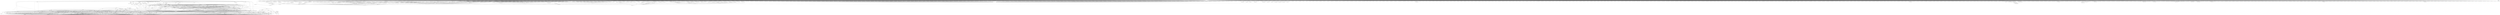 digraph depends {
    node [shape=plaintext]
"angstrom-feed-configs" -> "opkg" [style=dotted]
"angstrom-packagegroup-boot" -> "angstrom-version"
"angstrom-packagegroup-boot" -> "packagegroup-boot"
"avahi-daemon" -> "base-files"
"avahi-daemon" -> "base-passwd"
"avahi-daemon" -> "libavahi-common3"
"avahi-daemon" -> "libavahi-core7"
"avahi-daemon" -> "libc6"
"avahi-daemon" -> "libcap2"
"avahi-daemon" -> "libdaemon0"
"avahi-daemon" -> "libdbus-1-3"
"avahi-daemon" -> "libexpat1"
"avahi-daemon" -> "libnss-mdns" [style=dotted]
"avahi-daemon" -> "shadow"
"avahi-utils" -> "libavahi-client3"
"avahi-utils" -> "libavahi-common3"
"avahi-utils" -> "libc6"
"avrdude" -> "hidapi"
"avrdude" -> "libc6"
"avrdude" -> "libelf1"
"avrdude" -> "libftdi1-2"
"avrdude" -> "libncurses5"
"avrdude" -> "libreadline7"
"avrdude" -> "libusb-0.1-4"
"avrdude" -> "libusb-1.0-0"
"bash" -> "base-files"
"bash" -> "libc6"
"bash" -> "libtinfo5"
"bash" -> "update-alternatives-opkg"
"bluez5" -> "libc6"
"bluez5" -> "libdbus-1-3"
"bluez5" -> "libglib-2.0-0"
"bluez5" -> "libreadline7"
"bluez5" -> "libudev1"
"busybox" -> "busybox-syslog" [style=dotted]
"busybox" -> "busybox-udhcpc" [style=dotted]
"busybox" -> "libc6"
"busybox" -> "update-alternatives-opkg"
"ca-certificates" -> "openssl"
"connman-angstrom-settings" -> "connman"
"connman" -> "bluez5"
"connman-client" -> "connman"
"connman-client" -> "libc6"
"connman-client" -> "libdbus-1-3"
"connman-client" -> "libglib-2.0-0"
"connman-client" -> "libreadline7"
"connman" -> "connman-conf" [style=dotted]
"connman" -> "dbus-1"
"connman" -> "iptables"
"connman" -> "libc6"
"connman" -> "libdbus-1-3"
"connman" -> "libglib-2.0-0"
"connman" -> "libgnutls30"
"connman" -> "ofono"
"connman" -> "update-alternatives-opkg"
"connman" -> "wpa-supplicant"
"cpp" -> "libc6"
"cpp" -> "libgmp10"
"cpp" -> "libmpc3"
"cpp" -> "libmpfr4"
"cpp" -> "libz1"
"cpp-symlinks" -> "cpp"
"cpufreq-tweaks" -> "cpufrequtils"
"cpufrequtils" -> "libc6"
"curl" -> "libc6"
"curl" -> "libcurl4"
"db" -> "libc6"
"dbus-1" -> "base-files"
"dbus-1" -> "base-passwd"
"dbus-1" -> "libc6"
"dbus-1" -> "libdbus-1-3"
"dbus-1" -> "libexpat1"
"dbus-1" -> "libsystemd0"
"dbus-1" -> "libx11-6"
"dbus-1" -> "shadow"
"e2fsprogs-e2fsck" -> "libblkid1"
"e2fsprogs-e2fsck" -> "libc6"
"e2fsprogs-e2fsck" -> "libcom-err2"
"e2fsprogs-e2fsck" -> "libe2p2"
"e2fsprogs-e2fsck" -> "libext2fs2"
"e2fsprogs-e2fsck" -> "libuuid1"
"e2fsprogs-resize2fs" -> "libc6"
"e2fsprogs-resize2fs" -> "libcom-err2"
"e2fsprogs-resize2fs" -> "libe2p2"
"e2fsprogs-resize2fs" -> "libext2fs2"
"ffmpeg" -> "libavcodec58"
"ffmpeg" -> "libavdevice58"
"ffmpeg" -> "libavfilter7"
"ffmpeg" -> "libavformat58"
"ffmpeg" -> "libavutil56"
"ffmpeg" -> "libc6"
"ffmpeg" -> "libpostproc55"
"ffmpeg" -> "libswresample3"
"ffmpeg" -> "libswscale5"
"fixmac" -> "ranpwd"
"fuse-utils" -> "libc6"
"gptfdisk" -> "libc6"
"gptfdisk" -> "libgcc1"
"gptfdisk" -> "libncursesw5"
"gptfdisk" -> "libpopt0"
"gptfdisk" -> "libstdc++6"
"gptfdisk" -> "libtinfo5"
"gptfdisk" -> "libuuid1"
"hidapi" -> "libc6"
"hidapi" -> "libudev1"
"hidapi" -> "libusb-1.0-0"
"htop" -> "libc6"
"htop" -> "libncursesw5"
"htop" -> "libtinfo5"
"htop" -> "ncurses-terminfo"
"iproute2-tc" -> "iptables"
"iproute2-tc" -> "libc6"
"iproute2-tc" -> "libelf1"
"iptables" -> "kernel-module-iptable-filter" [style=dotted]
"iptables" -> "kernel-module-iptable-nat" [style=dotted]
"iptables" -> "kernel-module-ip-tables" [style=dotted]
"iptables" -> "kernel-module-ipt-masquerade" [style=dotted]
"iptables" -> "kernel-module-nf-conntrack-ipv4" [style=dotted]
"iptables" -> "kernel-module-nf-conntrack" [style=dotted]
"iptables" -> "kernel-module-nf-defrag-ipv4" [style=dotted]
"iptables" -> "kernel-module-nf-nat" [style=dotted]
"iptables" -> "kernel-module-x-tables" [style=dotted]
"iptables" -> "libc6"
"iw" -> "libc6"
"iw" -> "libnl-3-200"
"iw" -> "libnl-genl-3-200"
"kernel-module-8021q-4.17.0-rc7" -> "kernel-module-garp-4.17.0-rc7"
"kernel-module-8021q-4.17.0-rc7" -> "kernel-module-mrp-4.17.0-rc7"
"kernel-module-adc-keys-4.17.0-rc7" -> "kernel-module-input-polldev-4.17.0-rc7"
"kernel-module-adv7180-4.17.0-rc7" -> "kernel-module-media-4.17.0-rc7"
"kernel-module-adv7180-4.17.0-rc7" -> "kernel-module-v4l2-common-4.17.0-rc7"
"kernel-module-adv7180-4.17.0-rc7" -> "kernel-module-videodev-4.17.0-rc7"
"kernel-module-adv7511-4.17.0-rc7" -> "kernel-module-cec-4.17.0-rc7"
"kernel-module-adv7511-4.17.0-rc7" -> "kernel-module-drm-4.17.0-rc7"
"kernel-module-adv7511-4.17.0-rc7" -> "kernel-module-drm-kms-helper-4.17.0-rc7"
"kernel-module-adxl34x-i2c-4.17.0-rc7" -> "kernel-module-adxl34x-4.17.0-rc7"
"kernel-module-adxl34x-spi-4.17.0-rc7" -> "kernel-module-adxl34x-4.17.0-rc7"
"kernel-module-aes-neon-bs-4.17.0-rc7" -> "kernel-module-aes-neon-blk-4.17.0-rc7"
"kernel-module-af9013-4.17.0-rc7" -> "kernel-module-dvb-core-4.17.0-rc7"
"kernel-module-af9033-4.17.0-rc7" -> "kernel-module-dvb-core-4.17.0-rc7"
"kernel-module-ah6-4.17.0-rc7" -> "kernel-module-ipv6-4.17.0-rc7"
"kernel-module-ah6-4.17.0-rc7" -> "kernel-module-xfrm-algo-4.17.0-rc7"
"kernel-module-analogix-dp-4.17.0-rc7" -> "kernel-module-drm-4.17.0-rc7"
"kernel-module-analogix-dp-4.17.0-rc7" -> "kernel-module-drm-kms-helper-4.17.0-rc7"
"kernel-module-ao-cec-4.17.0-rc7" -> "kernel-module-cec-4.17.0-rc7"
"kernel-module-asix-4.17.0-rc7" -> "kernel-module-usbnet-4.17.0-rc7"
"kernel-module-au8522-decoder-4.17.0-rc7" -> "kernel-module-au8522-common-4.17.0-rc7"
"kernel-module-au8522-decoder-4.17.0-rc7" -> "kernel-module-media-4.17.0-rc7"
"kernel-module-au8522-decoder-4.17.0-rc7" -> "kernel-module-v4l2-common-4.17.0-rc7"
"kernel-module-au8522-decoder-4.17.0-rc7" -> "kernel-module-videodev-4.17.0-rc7"
"kernel-module-au8522-dig-4.17.0-rc7" -> "kernel-module-au8522-common-4.17.0-rc7"
"kernel-module-authencesn-4.17.0-rc7" -> "kernel-module-authenc-4.17.0-rc7"
"kernel-module-ax88179-178a-4.17.0-rc7" -> "kernel-module-usbnet-4.17.0-rc7"
"kernel-module-b53-common-4.17.0-rc7" -> "kernel-module-dsa-core-4.17.0-rc7"
"kernel-module-b53-mdio-4.17.0-rc7" -> "kernel-module-b53-common-4.17.0-rc7"
"kernel-module-b53-mdio-4.17.0-rc7" -> "kernel-module-dsa-core-4.17.0-rc7"
"kernel-module-b53-mmap-4.17.0-rc7" -> "kernel-module-b53-common-4.17.0-rc7"
"kernel-module-b53-mmap-4.17.0-rc7" -> "kernel-module-dsa-core-4.17.0-rc7"
"kernel-module-b53-spi-4.17.0-rc7" -> "kernel-module-b53-common-4.17.0-rc7"
"kernel-module-b53-spi-4.17.0-rc7" -> "kernel-module-dsa-core-4.17.0-rc7"
"kernel-module-b53-srab-4.17.0-rc7" -> "kernel-module-b53-common-4.17.0-rc7"
"kernel-module-b53-srab-4.17.0-rc7" -> "kernel-module-dsa-core-4.17.0-rc7"
"kernel-module-bcm-crypto-spu-4.17.0-rc7" -> "kernel-module-des-generic-4.17.0-rc7"
"kernel-module-bcm-sf2-4.17.0-rc7" -> "kernel-module-b53-common-4.17.0-rc7"
"kernel-module-bcm-sf2-4.17.0-rc7" -> "kernel-module-dsa-core-4.17.0-rc7"
"kernel-module-bcmsysport-4.17.0-rc7" -> "kernel-module-dsa-core-4.17.0-rc7"
"kernel-module-bluetooth-4.17.0-rc7" -> "kernel-module-ecdh-generic-4.17.0-rc7"
"kernel-module-bluetooth-4.17.0-rc7" -> "kernel-module-rfkill-4.17.0-rc7"
"kernel-module-brcmfmac-4.17.0-rc7" -> "kernel-module-brcmutil-4.17.0-rc7"
"kernel-module-brcmfmac-4.17.0-rc7" -> "kernel-module-cfg80211-4.17.0-rc7"
"kernel-module-bridge-4.17.0-rc7" -> "kernel-module-ipv6-4.17.0-rc7"
"kernel-module-bridge-4.17.0-rc7" -> "kernel-module-llc-4.17.0-rc7"
"kernel-module-bridge-4.17.0-rc7" -> "kernel-module-stp-4.17.0-rc7"
"kernel-module-br-netfilter-4.17.0-rc7" -> "kernel-module-bridge-4.17.0-rc7"
"kernel-module-btmrvl-4.17.0-rc7" -> "kernel-module-bluetooth-4.17.0-rc7"
"kernel-module-btmrvl-sdio-4.17.0-rc7" -> "kernel-module-bluetooth-4.17.0-rc7"
"kernel-module-btmrvl-sdio-4.17.0-rc7" -> "kernel-module-btmrvl-4.17.0-rc7"
"kernel-module-cdc-ether-4.17.0-rc7" -> "kernel-module-usbnet-4.17.0-rc7"
"kernel-module-cdc-ncm-4.17.0-rc7" -> "kernel-module-usbnet-4.17.0-rc7"
"kernel-module-cdc-subset-4.17.0-rc7" -> "kernel-module-usbnet-4.17.0-rc7"
"kernel-module-cfg80211-4.17.0-rc7" -> "kernel-module-rfkill-4.17.0-rc7"
"kernel-module-chacha20-neon-4.17.0-rc7" -> "kernel-module-chacha20-generic-4.17.0-rc7"
"kernel-module-cuse-4.17.0-rc7" -> "kernel-module-fuse-4.17.0-rc7"
"kernel-module-cxd2820r-4.17.0-rc7" -> "kernel-module-dvb-core-4.17.0-rc7"
"kernel-module-cxd2841er-4.17.0-rc7" -> "kernel-module-dvb-core-4.17.0-rc7"
"kernel-module-cxd2880-4.17.0-rc7" -> "kernel-module-dvb-core-4.17.0-rc7"
"kernel-module-cxd2880-spi-4.17.0-rc7" -> "kernel-module-dvb-core-4.17.0-rc7"
"kernel-module-dib3000mc-4.17.0-rc7" -> "kernel-module-dibx000-common-4.17.0-rc7"
"kernel-module-dib7000m-4.17.0-rc7" -> "kernel-module-dibx000-common-4.17.0-rc7"
"kernel-module-dib7000p-4.17.0-rc7" -> "kernel-module-dibx000-common-4.17.0-rc7"
"kernel-module-dib7000p-4.17.0-rc7" -> "kernel-module-dvb-core-4.17.0-rc7"
"kernel-module-dib8000-4.17.0-rc7" -> "kernel-module-dibx000-common-4.17.0-rc7"
"kernel-module-dib8000-4.17.0-rc7" -> "kernel-module-dvb-core-4.17.0-rc7"
"kernel-module-dib9000-4.17.0-rc7" -> "kernel-module-dibx000-common-4.17.0-rc7"
"kernel-module-dib9000-4.17.0-rc7" -> "kernel-module-dvb-core-4.17.0-rc7"
"kernel-module-dm9601-4.17.0-rc7" -> "kernel-module-usbnet-4.17.0-rc7"
"kernel-module-drm-kms-helper-4.17.0-rc7" -> "kernel-module-drm-4.17.0-rc7"
"kernel-module-drxk-4.17.0-rc7" -> "kernel-module-dvb-core-4.17.0-rc7"
"kernel-module-dsa-core-4.17.0-rc7" -> "kernel-module-bridge-4.17.0-rc7"
"kernel-module-dumb-vga-dac-4.17.0-rc7" -> "kernel-module-drm-4.17.0-rc7"
"kernel-module-dumb-vga-dac-4.17.0-rc7" -> "kernel-module-drm-kms-helper-4.17.0-rc7"
"kernel-module-dw-drm-dsi-4.17.0-rc7" -> "kernel-module-drm-4.17.0-rc7"
"kernel-module-dw-hdmi-4.17.0-rc7" -> "kernel-module-cec-4.17.0-rc7"
"kernel-module-dw-hdmi-4.17.0-rc7" -> "kernel-module-drm-4.17.0-rc7"
"kernel-module-dw-hdmi-4.17.0-rc7" -> "kernel-module-drm-kms-helper-4.17.0-rc7"
"kernel-module-dw-hdmi-cec-4.17.0-rc7" -> "kernel-module-cec-4.17.0-rc7"
"kernel-module-dwmac-dwc-qos-eth-4.17.0-rc7" -> "kernel-module-stmmac-4.17.0-rc7"
"kernel-module-dwmac-dwc-qos-eth-4.17.0-rc7" -> "kernel-module-stmmac-platform-4.17.0-rc7"
"kernel-module-dwmac-generic-4.17.0-rc7" -> "kernel-module-stmmac-4.17.0-rc7"
"kernel-module-dwmac-generic-4.17.0-rc7" -> "kernel-module-stmmac-platform-4.17.0-rc7"
"kernel-module-dwmac-ipq806x-4.17.0-rc7" -> "kernel-module-stmmac-4.17.0-rc7"
"kernel-module-dwmac-ipq806x-4.17.0-rc7" -> "kernel-module-stmmac-platform-4.17.0-rc7"
"kernel-module-dwmac-meson-4.17.0-rc7" -> "kernel-module-stmmac-4.17.0-rc7"
"kernel-module-dwmac-meson-4.17.0-rc7" -> "kernel-module-stmmac-platform-4.17.0-rc7"
"kernel-module-dwmac-meson8b-4.17.0-rc7" -> "kernel-module-stmmac-4.17.0-rc7"
"kernel-module-dwmac-meson8b-4.17.0-rc7" -> "kernel-module-stmmac-platform-4.17.0-rc7"
"kernel-module-dwmac-rk-4.17.0-rc7" -> "kernel-module-stmmac-4.17.0-rc7"
"kernel-module-dwmac-rk-4.17.0-rc7" -> "kernel-module-stmmac-platform-4.17.0-rc7"
"kernel-module-dwmac-sun8i-4.17.0-rc7" -> "kernel-module-stmmac-4.17.0-rc7"
"kernel-module-dwmac-sun8i-4.17.0-rc7" -> "kernel-module-stmmac-platform-4.17.0-rc7"
"kernel-module-dwmac-sunxi-4.17.0-rc7" -> "kernel-module-stmmac-4.17.0-rc7"
"kernel-module-dwmac-sunxi-4.17.0-rc7" -> "kernel-module-stmmac-platform-4.17.0-rc7"
"kernel-module-e4000-4.17.0-rc7" -> "kernel-module-v4l2-common-4.17.0-rc7"
"kernel-module-e4000-4.17.0-rc7" -> "kernel-module-videodev-4.17.0-rc7"
"kernel-module-efi-pstore-4.17.0-rc7" -> "kernel-module-efivars-4.17.0-rc7"
"kernel-module-esp6-4.17.0-rc7" -> "kernel-module-ipv6-4.17.0-rc7"
"kernel-module-esp6-4.17.0-rc7" -> "kernel-module-xfrm-algo-4.17.0-rc7"
"kernel-module-exynos4-is-common-4.17.0-rc7" -> "kernel-module-media-4.17.0-rc7"
"kernel-module-exynosdrm-4.17.0-rc7" -> "kernel-module-cec-4.17.0-rc7"
"kernel-module-exynosdrm-4.17.0-rc7" -> "kernel-module-drm-4.17.0-rc7"
"kernel-module-exynosdrm-4.17.0-rc7" -> "kernel-module-drm-kms-helper-4.17.0-rc7"
"kernel-module-exynos-fimc-is-4.17.0-rc7" -> "kernel-module-exynos4-is-common-4.17.0-rc7"
"kernel-module-exynos-fimc-is-4.17.0-rc7" -> "kernel-module-media-4.17.0-rc7"
"kernel-module-exynos-fimc-is-4.17.0-rc7" -> "kernel-module-v4l2-common-4.17.0-rc7"
"kernel-module-exynos-fimc-is-4.17.0-rc7" -> "kernel-module-videobuf2-common-4.17.0-rc7"
"kernel-module-exynos-fimc-is-4.17.0-rc7" -> "kernel-module-videobuf2-dma-contig-4.17.0-rc7"
"kernel-module-exynos-fimc-is-4.17.0-rc7" -> "kernel-module-videobuf2-v4l2-4.17.0-rc7"
"kernel-module-exynos-fimc-is-4.17.0-rc7" -> "kernel-module-videodev-4.17.0-rc7"
"kernel-module-exynos-gsc-4.17.0-rc7" -> "kernel-module-v4l2-common-4.17.0-rc7"
"kernel-module-exynos-gsc-4.17.0-rc7" -> "kernel-module-v4l2-mem2mem-4.17.0-rc7"
"kernel-module-exynos-gsc-4.17.0-rc7" -> "kernel-module-videobuf2-common-4.17.0-rc7"
"kernel-module-exynos-gsc-4.17.0-rc7" -> "kernel-module-videobuf2-dma-contig-4.17.0-rc7"
"kernel-module-exynos-gsc-4.17.0-rc7" -> "kernel-module-videobuf2-v4l2-4.17.0-rc7"
"kernel-module-exynos-gsc-4.17.0-rc7" -> "kernel-module-videodev-4.17.0-rc7"
"kernel-module-fc2580-4.17.0-rc7" -> "kernel-module-v4l2-common-4.17.0-rc7"
"kernel-module-fc2580-4.17.0-rc7" -> "kernel-module-videodev-4.17.0-rc7"
"kernel-module-garp-4.17.0-rc7" -> "kernel-module-llc-4.17.0-rc7"
"kernel-module-garp-4.17.0-rc7" -> "kernel-module-stp-4.17.0-rc7"
"kernel-module-g-ether-4.17.0-rc7" -> "kernel-module-libcomposite-4.17.0-rc7"
"kernel-module-g-ether-4.17.0-rc7" -> "kernel-module-u-ether-4.17.0-rc7"
"kernel-module-g-ether-4.17.0-rc7" -> "kernel-module-usb-f-rndis-4.17.0-rc7"
"kernel-module-gspca-main-4.17.0-rc7" -> "kernel-module-v4l2-common-4.17.0-rc7"
"kernel-module-gspca-main-4.17.0-rc7" -> "kernel-module-videodev-4.17.0-rc7"
"kernel-module-hci-uart-4.17.0-rc7" -> "kernel-module-bluetooth-4.17.0-rc7"
"kernel-module-hibmc-drm-4.17.0-rc7" -> "kernel-module-drm-4.17.0-rc7"
"kernel-module-hibmc-drm-4.17.0-rc7" -> "kernel-module-drm-kms-helper-4.17.0-rc7"
"kernel-module-hibmc-drm-4.17.0-rc7" -> "kernel-module-ttm-4.17.0-rc7"
"kernel-module-hidp-4.17.0-rc7" -> "kernel-module-bluetooth-4.17.0-rc7"
"kernel-module-ip6table-filter-4.17.0-rc7" -> "kernel-module-ip6-tables-4.17.0-rc7"
"kernel-module-ip6table-filter-4.17.0-rc7" -> "kernel-module-x-tables-4.17.0-rc7"
"kernel-module-ip6table-mangle-4.17.0-rc7" -> "kernel-module-ip6-tables-4.17.0-rc7"
"kernel-module-ip6table-mangle-4.17.0-rc7" -> "kernel-module-ipv6-4.17.0-rc7"
"kernel-module-ip6table-mangle-4.17.0-rc7" -> "kernel-module-x-tables-4.17.0-rc7"
"kernel-module-ip6table-nat-4.17.0-rc7" -> "kernel-module-ip6-tables-4.17.0-rc7"
"kernel-module-ip6table-nat-4.17.0-rc7" -> "kernel-module-nf-nat-ipv6-4.17.0-rc7"
"kernel-module-ip6-tables-4.17.0-rc7" -> "kernel-module-x-tables-4.17.0-rc7"
"kernel-module-ip6t-masquerade-4.17.0-rc7" -> "kernel-module-nf-conntrack-4.17.0-rc7"
"kernel-module-ip6t-masquerade-4.17.0-rc7" -> "kernel-module-nf-nat-masquerade-ipv6-4.17.0-rc7"
"kernel-module-ip6t-masquerade-4.17.0-rc7" -> "kernel-module-x-tables-4.17.0-rc7"
"kernel-module-ip6t-reject-4.17.0-rc7" -> "kernel-module-nf-reject-ipv6-4.17.0-rc7"
"kernel-module-ip6t-reject-4.17.0-rc7" -> "kernel-module-x-tables-4.17.0-rc7"
"kernel-module-ip6-tunnel-4.17.0-rc7" -> "kernel-module-ipv6-4.17.0-rc7"
"kernel-module-ip6-tunnel-4.17.0-rc7" -> "kernel-module-tunnel6-4.17.0-rc7"
"kernel-module-ipcomp6-4.17.0-rc7" -> "kernel-module-ipv6-4.17.0-rc7"
"kernel-module-ipcomp6-4.17.0-rc7" -> "kernel-module-xfrm6-tunnel-4.17.0-rc7"
"kernel-module-ipcomp6-4.17.0-rc7" -> "kernel-module-xfrm-ipcomp-4.17.0-rc7"
"kernel-module-iptable-filter-4.17.0-rc7" -> "kernel-module-ip-tables-4.17.0-rc7"
"kernel-module-iptable-filter-4.17.0-rc7" -> "kernel-module-x-tables-4.17.0-rc7"
"kernel-module-iptable-mangle-4.17.0-rc7" -> "kernel-module-ip-tables-4.17.0-rc7"
"kernel-module-iptable-mangle-4.17.0-rc7" -> "kernel-module-x-tables-4.17.0-rc7"
"kernel-module-iptable-nat-4.17.0-rc7" -> "kernel-module-ip-tables-4.17.0-rc7"
"kernel-module-iptable-nat-4.17.0-rc7" -> "kernel-module-nf-nat-ipv4-4.17.0-rc7"
"kernel-module-ip-tables-4.17.0-rc7" -> "kernel-module-x-tables-4.17.0-rc7"
"kernel-module-ipt-masquerade-4.17.0-rc7" -> "kernel-module-nf-conntrack-4.17.0-rc7"
"kernel-module-ipt-masquerade-4.17.0-rc7" -> "kernel-module-nf-nat-masquerade-ipv4-4.17.0-rc7"
"kernel-module-ipt-masquerade-4.17.0-rc7" -> "kernel-module-x-tables-4.17.0-rc7"
"kernel-module-ipt-reject-4.17.0-rc7" -> "kernel-module-nf-reject-ipv4-4.17.0-rc7"
"kernel-module-ipt-reject-4.17.0-rc7" -> "kernel-module-x-tables-4.17.0-rc7"
"kernel-module-ir-kbd-i2c-4.17.0-rc7" -> "kernel-module-rc-core-4.17.0-rc7"
"kernel-module-kirin-drm-4.17.0-rc7" -> "kernel-module-drm-4.17.0-rc7"
"kernel-module-kirin-drm-4.17.0-rc7" -> "kernel-module-drm-kms-helper-4.17.0-rc7"
"kernel-module-leds-max77693-4.17.0-rc7" -> "kernel-module-led-class-flash-4.17.0-rc7"
"kernel-module-lgdt3305-4.17.0-rc7" -> "kernel-module-dvb-core-4.17.0-rc7"
"kernel-module-lgdt330x-4.17.0-rc7" -> "kernel-module-dvb-core-4.17.0-rc7"
"kernel-module-m88ds3103-4.17.0-rc7" -> "kernel-module-dvb-core-4.17.0-rc7"
"kernel-module-mac80211-4.17.0-rc7" -> "kernel-module-cfg80211-4.17.0-rc7"
"kernel-module-macvtap-4.17.0-rc7" -> "kernel-module-macvlan-4.17.0-rc7"
"kernel-module-macvtap-4.17.0-rc7" -> "kernel-module-tap-4.17.0-rc7"
"kernel-module-mali-dp-4.17.0-rc7" -> "kernel-module-drm-4.17.0-rc7"
"kernel-module-mali-dp-4.17.0-rc7" -> "kernel-module-drm-kms-helper-4.17.0-rc7"
"kernel-module-marvell-cesa-4.17.0-rc7" -> "kernel-module-des-generic-4.17.0-rc7"
"kernel-module-max77693-haptic-4.17.0-rc7" -> "kernel-module-ff-memless-4.17.0-rc7"
"kernel-module-max8997-haptic-4.17.0-rc7" -> "kernel-module-ff-memless-4.17.0-rc7"
"kernel-module-mcs7830-4.17.0-rc7" -> "kernel-module-usbnet-4.17.0-rc7"
"kernel-module-meson-drm-4.17.0-rc7" -> "kernel-module-drm-4.17.0-rc7"
"kernel-module-meson-drm-4.17.0-rc7" -> "kernel-module-drm-kms-helper-4.17.0-rc7"
"kernel-module-meson-dw-hdmi-4.17.0-rc7" -> "kernel-module-drm-4.17.0-rc7"
"kernel-module-meson-dw-hdmi-4.17.0-rc7" -> "kernel-module-drm-kms-helper-4.17.0-rc7"
"kernel-module-meson-dw-hdmi-4.17.0-rc7" -> "kernel-module-dw-hdmi-4.17.0-rc7"
"kernel-module-meson-dw-hdmi-4.17.0-rc7" -> "kernel-module-meson-drm-4.17.0-rc7"
"kernel-module-meson-ir-4.17.0-rc7" -> "kernel-module-rc-core-4.17.0-rc7"
"kernel-module-mip6-4.17.0-rc7" -> "kernel-module-ipv6-4.17.0-rc7"
"kernel-module-ml86v7667-4.17.0-rc7" -> "kernel-module-v4l2-common-4.17.0-rc7"
"kernel-module-ml86v7667-4.17.0-rc7" -> "kernel-module-videodev-4.17.0-rc7"
"kernel-module-mn88472-4.17.0-rc7" -> "kernel-module-dvb-core-4.17.0-rc7"
"kernel-module-mn88473-4.17.0-rc7" -> "kernel-module-dvb-core-4.17.0-rc7"
"kernel-module-msi001-4.17.0-rc7" -> "kernel-module-v4l2-common-4.17.0-rc7"
"kernel-module-msi001-4.17.0-rc7" -> "kernel-module-videodev-4.17.0-rc7"
"kernel-module-msm-4.17.0-rc7" -> "kernel-module-drm-4.17.0-rc7"
"kernel-module-msm-4.17.0-rc7" -> "kernel-module-drm-kms-helper-4.17.0-rc7"
"kernel-module-msm-4.17.0-rc7" -> "kernel-module-mdt-loader-4.17.0-rc7"
"kernel-module-mwifiex-4.17.0-rc7" -> "kernel-module-cfg80211-4.17.0-rc7"
"kernel-module-mwifiex-sdio-4.17.0-rc7" -> "kernel-module-mwifiex-4.17.0-rc7"
"kernel-module-mxsfb-4.17.0-rc7" -> "kernel-module-drm-4.17.0-rc7"
"kernel-module-mxsfb-4.17.0-rc7" -> "kernel-module-drm-kms-helper-4.17.0-rc7"
"kernel-module-net1080-4.17.0-rc7" -> "kernel-module-usbnet-4.17.0-rc7"
"kernel-module-nf-conntrack-ipv4-4.17.0-rc7" -> "kernel-module-nf-conntrack-4.17.0-rc7"
"kernel-module-nf-conntrack-ipv4-4.17.0-rc7" -> "kernel-module-nf-defrag-ipv4-4.17.0-rc7"
"kernel-module-nf-conntrack-ipv6-4.17.0-rc7" -> "kernel-module-ipv6-4.17.0-rc7"
"kernel-module-nf-conntrack-ipv6-4.17.0-rc7" -> "kernel-module-nf-conntrack-4.17.0-rc7"
"kernel-module-nf-conntrack-ipv6-4.17.0-rc7" -> "kernel-module-nf-defrag-ipv6-4.17.0-rc7"
"kernel-module-nf-defrag-ipv6-4.17.0-rc7" -> "kernel-module-ipv6-4.17.0-rc7"
"kernel-module-nf-log-ipv4-4.17.0-rc7" -> "kernel-module-nf-log-common-4.17.0-rc7"
"kernel-module-nf-log-ipv6-4.17.0-rc7" -> "kernel-module-nf-log-common-4.17.0-rc7"
"kernel-module-nf-nat-4.17.0-rc7" -> "kernel-module-nf-conntrack-4.17.0-rc7"
"kernel-module-nf-nat-ipv4-4.17.0-rc7" -> "kernel-module-nf-conntrack-4.17.0-rc7"
"kernel-module-nf-nat-ipv4-4.17.0-rc7" -> "kernel-module-nf-nat-4.17.0-rc7"
"kernel-module-nf-nat-ipv6-4.17.0-rc7" -> "kernel-module-ipv6-4.17.0-rc7"
"kernel-module-nf-nat-ipv6-4.17.0-rc7" -> "kernel-module-nf-conntrack-4.17.0-rc7"
"kernel-module-nf-nat-ipv6-4.17.0-rc7" -> "kernel-module-nf-nat-4.17.0-rc7"
"kernel-module-nf-nat-masquerade-ipv4-4.17.0-rc7" -> "kernel-module-nf-conntrack-4.17.0-rc7"
"kernel-module-nf-nat-masquerade-ipv4-4.17.0-rc7" -> "kernel-module-nf-nat-4.17.0-rc7"
"kernel-module-nf-nat-masquerade-ipv6-4.17.0-rc7" -> "kernel-module-ipv6-4.17.0-rc7"
"kernel-module-nf-nat-masquerade-ipv6-4.17.0-rc7" -> "kernel-module-nf-conntrack-4.17.0-rc7"
"kernel-module-nf-nat-masquerade-ipv6-4.17.0-rc7" -> "kernel-module-nf-nat-4.17.0-rc7"
"kernel-module-nf-reject-ipv6-4.17.0-rc7" -> "kernel-module-ipv6-4.17.0-rc7"
"kernel-module-nouveau-4.17.0-rc7" -> "kernel-module-drm-4.17.0-rc7"
"kernel-module-nouveau-4.17.0-rc7" -> "kernel-module-drm-kms-helper-4.17.0-rc7"
"kernel-module-nouveau-4.17.0-rc7" -> "kernel-module-ttm-4.17.0-rc7"
"kernel-module-nvme-4.17.0-rc7" -> "kernel-module-nvme-core-4.17.0-rc7"
"kernel-module-nxp-ptn3460-4.17.0-rc7" -> "kernel-module-drm-4.17.0-rc7"
"kernel-module-nxp-ptn3460-4.17.0-rc7" -> "kernel-module-drm-kms-helper-4.17.0-rc7"
"kernel-module-or51132-4.17.0-rc7" -> "kernel-module-dvb-core-4.17.0-rc7"
"kernel-module-or51211-4.17.0-rc7" -> "kernel-module-dvb-core-4.17.0-rc7"
"kernel-module-p8022-4.17.0-rc7" -> "kernel-module-llc-4.17.0-rc7"
"kernel-module-panel-samsung-ld9040-4.17.0-rc7" -> "kernel-module-drm-4.17.0-rc7"
"kernel-module-panel-samsung-s6e8aa0-4.17.0-rc7" -> "kernel-module-drm-4.17.0-rc7"
"kernel-module-panel-simple-4.17.0-rc7" -> "kernel-module-drm-4.17.0-rc7"
"kernel-module-parade-ps8622-4.17.0-rc7" -> "kernel-module-drm-4.17.0-rc7"
"kernel-module-parade-ps8622-4.17.0-rc7" -> "kernel-module-drm-kms-helper-4.17.0-rc7"
"kernel-module-platform-lcd-4.17.0-rc7" -> "kernel-module-lcd-4.17.0-rc7"
"kernel-module-plusb-4.17.0-rc7" -> "kernel-module-usbnet-4.17.0-rc7"
"kernel-module-psnap-4.17.0-rc7" -> "kernel-module-llc-4.17.0-rc7"
"kernel-module-rc-adstech-dvb-t-pci-4.17.0-rc7" -> "kernel-module-rc-core-4.17.0-rc7"
"kernel-module-rc-alink-dtu-m-4.17.0-rc7" -> "kernel-module-rc-core-4.17.0-rc7"
"kernel-module-rc-anysee-4.17.0-rc7" -> "kernel-module-rc-core-4.17.0-rc7"
"kernel-module-rc-apac-viewcomp-4.17.0-rc7" -> "kernel-module-rc-core-4.17.0-rc7"
"kernel-module-rcar-du-drm-4.17.0-rc7" -> "kernel-module-drm-4.17.0-rc7"
"kernel-module-rcar-du-drm-4.17.0-rc7" -> "kernel-module-drm-kms-helper-4.17.0-rc7"
"kernel-module-rcar-du-drm-4.17.0-rc7" -> "kernel-module-vsp1-4.17.0-rc7"
"kernel-module-rcar-jpu-4.17.0-rc7" -> "kernel-module-v4l2-common-4.17.0-rc7"
"kernel-module-rcar-jpu-4.17.0-rc7" -> "kernel-module-v4l2-mem2mem-4.17.0-rc7"
"kernel-module-rcar-jpu-4.17.0-rc7" -> "kernel-module-videobuf2-common-4.17.0-rc7"
"kernel-module-rcar-jpu-4.17.0-rc7" -> "kernel-module-videobuf2-dma-contig-4.17.0-rc7"
"kernel-module-rcar-jpu-4.17.0-rc7" -> "kernel-module-videobuf2-v4l2-4.17.0-rc7"
"kernel-module-rcar-jpu-4.17.0-rc7" -> "kernel-module-videodev-4.17.0-rc7"
"kernel-module-rcar-lvds-4.17.0-rc7" -> "kernel-module-drm-4.17.0-rc7"
"kernel-module-rcar-lvds-4.17.0-rc7" -> "kernel-module-drm-kms-helper-4.17.0-rc7"
"kernel-module-rcar-vin-4.17.0-rc7" -> "kernel-module-v4l2-common-4.17.0-rc7"
"kernel-module-rcar-vin-4.17.0-rc7" -> "kernel-module-v4l2-fwnode-4.17.0-rc7"
"kernel-module-rcar-vin-4.17.0-rc7" -> "kernel-module-videobuf2-common-4.17.0-rc7"
"kernel-module-rcar-vin-4.17.0-rc7" -> "kernel-module-videobuf2-dma-contig-4.17.0-rc7"
"kernel-module-rcar-vin-4.17.0-rc7" -> "kernel-module-videobuf2-v4l2-4.17.0-rc7"
"kernel-module-rcar-vin-4.17.0-rc7" -> "kernel-module-videodev-4.17.0-rc7"
"kernel-module-rc-astrometa-t2hybrid-4.17.0-rc7" -> "kernel-module-rc-core-4.17.0-rc7"
"kernel-module-rc-asus-pc39-4.17.0-rc7" -> "kernel-module-rc-core-4.17.0-rc7"
"kernel-module-rc-asus-ps3-100-4.17.0-rc7" -> "kernel-module-rc-core-4.17.0-rc7"
"kernel-module-rc-ati-tv-wonder-hd-600-4.17.0-rc7" -> "kernel-module-rc-core-4.17.0-rc7"
"kernel-module-rc-ati-x10-4.17.0-rc7" -> "kernel-module-rc-core-4.17.0-rc7"
"kernel-module-rc-avermedia-4.17.0-rc7" -> "kernel-module-rc-core-4.17.0-rc7"
"kernel-module-rc-avermedia-a16d-4.17.0-rc7" -> "kernel-module-rc-core-4.17.0-rc7"
"kernel-module-rc-avermedia-cardbus-4.17.0-rc7" -> "kernel-module-rc-core-4.17.0-rc7"
"kernel-module-rc-avermedia-dvbt-4.17.0-rc7" -> "kernel-module-rc-core-4.17.0-rc7"
"kernel-module-rc-avermedia-m135a-4.17.0-rc7" -> "kernel-module-rc-core-4.17.0-rc7"
"kernel-module-rc-avermedia-m733a-rm-k6-4.17.0-rc7" -> "kernel-module-rc-core-4.17.0-rc7"
"kernel-module-rc-avermedia-rm-ks-4.17.0-rc7" -> "kernel-module-rc-core-4.17.0-rc7"
"kernel-module-rc-avertv-303-4.17.0-rc7" -> "kernel-module-rc-core-4.17.0-rc7"
"kernel-module-rc-azurewave-ad-tu700-4.17.0-rc7" -> "kernel-module-rc-core-4.17.0-rc7"
"kernel-module-rc-behold-4.17.0-rc7" -> "kernel-module-rc-core-4.17.0-rc7"
"kernel-module-rc-behold-columbus-4.17.0-rc7" -> "kernel-module-rc-core-4.17.0-rc7"
"kernel-module-rc-budget-ci-old-4.17.0-rc7" -> "kernel-module-rc-core-4.17.0-rc7"
"kernel-module-rc-cec-4.17.0-rc7" -> "kernel-module-rc-core-4.17.0-rc7"
"kernel-module-rc-cinergy-1400-4.17.0-rc7" -> "kernel-module-rc-core-4.17.0-rc7"
"kernel-module-rc-cinergy-4.17.0-rc7" -> "kernel-module-rc-core-4.17.0-rc7"
"kernel-module-rc-d680-dmb-4.17.0-rc7" -> "kernel-module-rc-core-4.17.0-rc7"
"kernel-module-rc-delock-61959-4.17.0-rc7" -> "kernel-module-rc-core-4.17.0-rc7"
"kernel-module-rc-dib0700-nec-4.17.0-rc7" -> "kernel-module-rc-core-4.17.0-rc7"
"kernel-module-rc-dib0700-rc5-4.17.0-rc7" -> "kernel-module-rc-core-4.17.0-rc7"
"kernel-module-rc-digitalnow-tinytwin-4.17.0-rc7" -> "kernel-module-rc-core-4.17.0-rc7"
"kernel-module-rc-digittrade-4.17.0-rc7" -> "kernel-module-rc-core-4.17.0-rc7"
"kernel-module-rc-dm1105-nec-4.17.0-rc7" -> "kernel-module-rc-core-4.17.0-rc7"
"kernel-module-rc-dntv-live-dvb-t-4.17.0-rc7" -> "kernel-module-rc-core-4.17.0-rc7"
"kernel-module-rc-dntv-live-dvbt-pro-4.17.0-rc7" -> "kernel-module-rc-core-4.17.0-rc7"
"kernel-module-rc-dtt200u-4.17.0-rc7" -> "kernel-module-rc-core-4.17.0-rc7"
"kernel-module-rc-dvbsky-4.17.0-rc7" -> "kernel-module-rc-core-4.17.0-rc7"
"kernel-module-rc-dvico-mce-4.17.0-rc7" -> "kernel-module-rc-core-4.17.0-rc7"
"kernel-module-rc-dvico-portable-4.17.0-rc7" -> "kernel-module-rc-core-4.17.0-rc7"
"kernel-module-rc-em-terratec-4.17.0-rc7" -> "kernel-module-rc-core-4.17.0-rc7"
"kernel-module-rc-encore-enltv2-4.17.0-rc7" -> "kernel-module-rc-core-4.17.0-rc7"
"kernel-module-rc-encore-enltv-4.17.0-rc7" -> "kernel-module-rc-core-4.17.0-rc7"
"kernel-module-rc-encore-enltv-fm53-4.17.0-rc7" -> "kernel-module-rc-core-4.17.0-rc7"
"kernel-module-rc-evga-indtube-4.17.0-rc7" -> "kernel-module-rc-core-4.17.0-rc7"
"kernel-module-rc-eztv-4.17.0-rc7" -> "kernel-module-rc-core-4.17.0-rc7"
"kernel-module-rc-flydvb-4.17.0-rc7" -> "kernel-module-rc-core-4.17.0-rc7"
"kernel-module-rc-flyvideo-4.17.0-rc7" -> "kernel-module-rc-core-4.17.0-rc7"
"kernel-module-rc-fusionhdtv-mce-4.17.0-rc7" -> "kernel-module-rc-core-4.17.0-rc7"
"kernel-module-rc-gadmei-rm008z-4.17.0-rc7" -> "kernel-module-rc-core-4.17.0-rc7"
"kernel-module-rc-geekbox-4.17.0-rc7" -> "kernel-module-rc-core-4.17.0-rc7"
"kernel-module-rc-genius-tvgo-a11mce-4.17.0-rc7" -> "kernel-module-rc-core-4.17.0-rc7"
"kernel-module-rc-gotview7135-4.17.0-rc7" -> "kernel-module-rc-core-4.17.0-rc7"
"kernel-module-rc-hauppauge-4.17.0-rc7" -> "kernel-module-rc-core-4.17.0-rc7"
"kernel-module-rc-hisi-poplar-4.17.0-rc7" -> "kernel-module-rc-core-4.17.0-rc7"
"kernel-module-rc-hisi-tv-demo-4.17.0-rc7" -> "kernel-module-rc-core-4.17.0-rc7"
"kernel-module-rc-imon-mce-4.17.0-rc7" -> "kernel-module-rc-core-4.17.0-rc7"
"kernel-module-rc-imon-pad-4.17.0-rc7" -> "kernel-module-rc-core-4.17.0-rc7"
"kernel-module-rc-imon-rsc-4.17.0-rc7" -> "kernel-module-rc-core-4.17.0-rc7"
"kernel-module-rc-iodata-bctv7e-4.17.0-rc7" -> "kernel-module-rc-core-4.17.0-rc7"
"kernel-module-rc-it913x-v1-4.17.0-rc7" -> "kernel-module-rc-core-4.17.0-rc7"
"kernel-module-rc-it913x-v2-4.17.0-rc7" -> "kernel-module-rc-core-4.17.0-rc7"
"kernel-module-rc-kaiomy-4.17.0-rc7" -> "kernel-module-rc-core-4.17.0-rc7"
"kernel-module-rc-kworld-315u-4.17.0-rc7" -> "kernel-module-rc-core-4.17.0-rc7"
"kernel-module-rc-kworld-pc150u-4.17.0-rc7" -> "kernel-module-rc-core-4.17.0-rc7"
"kernel-module-rc-kworld-plus-tv-analog-4.17.0-rc7" -> "kernel-module-rc-core-4.17.0-rc7"
"kernel-module-rc-leadtek-y04g0051-4.17.0-rc7" -> "kernel-module-rc-core-4.17.0-rc7"
"kernel-module-rc-lme2510-4.17.0-rc7" -> "kernel-module-rc-core-4.17.0-rc7"
"kernel-module-rc-manli-4.17.0-rc7" -> "kernel-module-rc-core-4.17.0-rc7"
"kernel-module-rc-medion-x10-4.17.0-rc7" -> "kernel-module-rc-core-4.17.0-rc7"
"kernel-module-rc-medion-x10-digitainer-4.17.0-rc7" -> "kernel-module-rc-core-4.17.0-rc7"
"kernel-module-rc-medion-x10-or2x-4.17.0-rc7" -> "kernel-module-rc-core-4.17.0-rc7"
"kernel-module-rc-msi-digivox-ii-4.17.0-rc7" -> "kernel-module-rc-core-4.17.0-rc7"
"kernel-module-rc-msi-digivox-iii-4.17.0-rc7" -> "kernel-module-rc-core-4.17.0-rc7"
"kernel-module-rc-msi-tvanywhere-4.17.0-rc7" -> "kernel-module-rc-core-4.17.0-rc7"
"kernel-module-rc-msi-tvanywhere-plus-4.17.0-rc7" -> "kernel-module-rc-core-4.17.0-rc7"
"kernel-module-rc-nebula-4.17.0-rc7" -> "kernel-module-rc-core-4.17.0-rc7"
"kernel-module-rc-nec-terratec-cinergy-xs-4.17.0-rc7" -> "kernel-module-rc-core-4.17.0-rc7"
"kernel-module-rc-norwood-4.17.0-rc7" -> "kernel-module-rc-core-4.17.0-rc7"
"kernel-module-rc-npgtech-4.17.0-rc7" -> "kernel-module-rc-core-4.17.0-rc7"
"kernel-module-rc-pctv-sedna-4.17.0-rc7" -> "kernel-module-rc-core-4.17.0-rc7"
"kernel-module-rc-pinnacle-color-4.17.0-rc7" -> "kernel-module-rc-core-4.17.0-rc7"
"kernel-module-rc-pinnacle-grey-4.17.0-rc7" -> "kernel-module-rc-core-4.17.0-rc7"
"kernel-module-rc-pinnacle-pctv-hd-4.17.0-rc7" -> "kernel-module-rc-core-4.17.0-rc7"
"kernel-module-rc-pixelview-002t-4.17.0-rc7" -> "kernel-module-rc-core-4.17.0-rc7"
"kernel-module-rc-pixelview-4.17.0-rc7" -> "kernel-module-rc-core-4.17.0-rc7"
"kernel-module-rc-pixelview-mk12-4.17.0-rc7" -> "kernel-module-rc-core-4.17.0-rc7"
"kernel-module-rc-pixelview-new-4.17.0-rc7" -> "kernel-module-rc-core-4.17.0-rc7"
"kernel-module-rc-powercolor-real-angel-4.17.0-rc7" -> "kernel-module-rc-core-4.17.0-rc7"
"kernel-module-rc-proteus-2309-4.17.0-rc7" -> "kernel-module-rc-core-4.17.0-rc7"
"kernel-module-rc-purpletv-4.17.0-rc7" -> "kernel-module-rc-core-4.17.0-rc7"
"kernel-module-rc-pv951-4.17.0-rc7" -> "kernel-module-rc-core-4.17.0-rc7"
"kernel-module-rc-rc6-mce-4.17.0-rc7" -> "kernel-module-rc-core-4.17.0-rc7"
"kernel-module-rc-real-audio-220-32-keys-4.17.0-rc7" -> "kernel-module-rc-core-4.17.0-rc7"
"kernel-module-rc-reddo-4.17.0-rc7" -> "kernel-module-rc-core-4.17.0-rc7"
"kernel-module-rc-snapstream-firefly-4.17.0-rc7" -> "kernel-module-rc-core-4.17.0-rc7"
"kernel-module-rc-streamzap-4.17.0-rc7" -> "kernel-module-rc-core-4.17.0-rc7"
"kernel-module-rc-su3000-4.17.0-rc7" -> "kernel-module-rc-core-4.17.0-rc7"
"kernel-module-rc-tango-4.17.0-rc7" -> "kernel-module-rc-core-4.17.0-rc7"
"kernel-module-rc-tbs-nec-4.17.0-rc7" -> "kernel-module-rc-core-4.17.0-rc7"
"kernel-module-rc-technisat-ts35-4.17.0-rc7" -> "kernel-module-rc-core-4.17.0-rc7"
"kernel-module-rc-technisat-usb2-4.17.0-rc7" -> "kernel-module-rc-core-4.17.0-rc7"
"kernel-module-rc-terratec-cinergy-c-pci-4.17.0-rc7" -> "kernel-module-rc-core-4.17.0-rc7"
"kernel-module-rc-terratec-cinergy-s2-hd-4.17.0-rc7" -> "kernel-module-rc-core-4.17.0-rc7"
"kernel-module-rc-terratec-cinergy-xs-4.17.0-rc7" -> "kernel-module-rc-core-4.17.0-rc7"
"kernel-module-rc-terratec-slim-2-4.17.0-rc7" -> "kernel-module-rc-core-4.17.0-rc7"
"kernel-module-rc-terratec-slim-4.17.0-rc7" -> "kernel-module-rc-core-4.17.0-rc7"
"kernel-module-rc-tevii-nec-4.17.0-rc7" -> "kernel-module-rc-core-4.17.0-rc7"
"kernel-module-rc-tivo-4.17.0-rc7" -> "kernel-module-rc-core-4.17.0-rc7"
"kernel-module-rc-total-media-in-hand-02-4.17.0-rc7" -> "kernel-module-rc-core-4.17.0-rc7"
"kernel-module-rc-total-media-in-hand-4.17.0-rc7" -> "kernel-module-rc-core-4.17.0-rc7"
"kernel-module-rc-trekstor-4.17.0-rc7" -> "kernel-module-rc-core-4.17.0-rc7"
"kernel-module-rc-tt-1500-4.17.0-rc7" -> "kernel-module-rc-core-4.17.0-rc7"
"kernel-module-rc-twinhan1027-4.17.0-rc7" -> "kernel-module-rc-core-4.17.0-rc7"
"kernel-module-rc-twinhan-dtv-cab-ci-4.17.0-rc7" -> "kernel-module-rc-core-4.17.0-rc7"
"kernel-module-rc-videomate-m1f-4.17.0-rc7" -> "kernel-module-rc-core-4.17.0-rc7"
"kernel-module-rc-videomate-s350-4.17.0-rc7" -> "kernel-module-rc-core-4.17.0-rc7"
"kernel-module-rc-videomate-tv-pvr-4.17.0-rc7" -> "kernel-module-rc-core-4.17.0-rc7"
"kernel-module-rc-winfast-4.17.0-rc7" -> "kernel-module-rc-core-4.17.0-rc7"
"kernel-module-rc-winfast-usbii-deluxe-4.17.0-rc7" -> "kernel-module-rc-core-4.17.0-rc7"
"kernel-module-rc-zx-irdec-4.17.0-rc7" -> "kernel-module-rc-core-4.17.0-rc7"
"kernel-module-rfkill-gpio-4.17.0-rc7" -> "kernel-module-rfkill-4.17.0-rc7"
"kernel-module-rk-crypto-4.17.0-rc7" -> "kernel-module-des-generic-4.17.0-rc7"
"kernel-module-rk-crypto-4.17.0-rc7" -> "kernel-module-md5-4.17.0-rc7"
"kernel-module-rockchipdrm-4.17.0-rc7" -> "kernel-module-analogix-dp-4.17.0-rc7"
"kernel-module-rockchipdrm-4.17.0-rc7" -> "kernel-module-drm-4.17.0-rc7"
"kernel-module-rockchipdrm-4.17.0-rc7" -> "kernel-module-drm-kms-helper-4.17.0-rc7"
"kernel-module-rockchipdrm-4.17.0-rc7" -> "kernel-module-dw-hdmi-4.17.0-rc7"
"kernel-module-rt2800lib-4.17.0-rc7" -> "kernel-module-crc-ccitt-4.17.0-rc7"
"kernel-module-rt2800lib-4.17.0-rc7" -> "kernel-module-mac80211-4.17.0-rc7"
"kernel-module-rt2800lib-4.17.0-rc7" -> "kernel-module-rt2x00lib-4.17.0-rc7"
"kernel-module-rt2800usb-4.17.0-rc7" -> "kernel-module-rt2800lib-4.17.0-rc7"
"kernel-module-rt2800usb-4.17.0-rc7" -> "kernel-module-rt2x00lib-4.17.0-rc7"
"kernel-module-rt2800usb-4.17.0-rc7" -> "kernel-module-rt2x00usb-4.17.0-rc7"
"kernel-module-rt2x00lib-4.17.0-rc7" -> "kernel-module-cfg80211-4.17.0-rc7"
"kernel-module-rt2x00lib-4.17.0-rc7" -> "kernel-module-mac80211-4.17.0-rc7"
"kernel-module-rt2x00usb-4.17.0-rc7" -> "kernel-module-mac80211-4.17.0-rc7"
"kernel-module-rt2x00usb-4.17.0-rc7" -> "kernel-module-rt2x00lib-4.17.0-rc7"
"kernel-module-rtl2830-4.17.0-rc7" -> "kernel-module-dvb-core-4.17.0-rc7"
"kernel-module-rtl2832-4.17.0-rc7" -> "kernel-module-dvb-core-4.17.0-rc7"
"kernel-module-s5p-cec-4.17.0-rc7" -> "kernel-module-cec-4.17.0-rc7"
"kernel-module-s5p-csis-4.17.0-rc7" -> "kernel-module-media-4.17.0-rc7"
"kernel-module-s5p-csis-4.17.0-rc7" -> "kernel-module-v4l2-common-4.17.0-rc7"
"kernel-module-s5p-csis-4.17.0-rc7" -> "kernel-module-v4l2-fwnode-4.17.0-rc7"
"kernel-module-s5p-csis-4.17.0-rc7" -> "kernel-module-videodev-4.17.0-rc7"
"kernel-module-s5p-fimc-4.17.0-rc7" -> "kernel-module-exynos4-is-common-4.17.0-rc7"
"kernel-module-s5p-fimc-4.17.0-rc7" -> "kernel-module-media-4.17.0-rc7"
"kernel-module-s5p-fimc-4.17.0-rc7" -> "kernel-module-v4l2-common-4.17.0-rc7"
"kernel-module-s5p-fimc-4.17.0-rc7" -> "kernel-module-v4l2-fwnode-4.17.0-rc7"
"kernel-module-s5p-fimc-4.17.0-rc7" -> "kernel-module-v4l2-mem2mem-4.17.0-rc7"
"kernel-module-s5p-fimc-4.17.0-rc7" -> "kernel-module-videobuf2-common-4.17.0-rc7"
"kernel-module-s5p-fimc-4.17.0-rc7" -> "kernel-module-videobuf2-dma-contig-4.17.0-rc7"
"kernel-module-s5p-fimc-4.17.0-rc7" -> "kernel-module-videobuf2-v4l2-4.17.0-rc7"
"kernel-module-s5p-fimc-4.17.0-rc7" -> "kernel-module-videodev-4.17.0-rc7"
"kernel-module-s5p-jpeg-4.17.0-rc7" -> "kernel-module-v4l2-common-4.17.0-rc7"
"kernel-module-s5p-jpeg-4.17.0-rc7" -> "kernel-module-v4l2-mem2mem-4.17.0-rc7"
"kernel-module-s5p-jpeg-4.17.0-rc7" -> "kernel-module-videobuf2-common-4.17.0-rc7"
"kernel-module-s5p-jpeg-4.17.0-rc7" -> "kernel-module-videobuf2-dma-contig-4.17.0-rc7"
"kernel-module-s5p-jpeg-4.17.0-rc7" -> "kernel-module-videobuf2-v4l2-4.17.0-rc7"
"kernel-module-s5p-jpeg-4.17.0-rc7" -> "kernel-module-videodev-4.17.0-rc7"
"kernel-module-s5p-mfc-4.17.0-rc7" -> "kernel-module-v4l2-common-4.17.0-rc7"
"kernel-module-s5p-mfc-4.17.0-rc7" -> "kernel-module-videobuf2-common-4.17.0-rc7"
"kernel-module-s5p-mfc-4.17.0-rc7" -> "kernel-module-videobuf2-dma-contig-4.17.0-rc7"
"kernel-module-s5p-mfc-4.17.0-rc7" -> "kernel-module-videobuf2-v4l2-4.17.0-rc7"
"kernel-module-s5p-mfc-4.17.0-rc7" -> "kernel-module-videodev-4.17.0-rc7"
"kernel-module-sha3-ce-4.17.0-rc7" -> "kernel-module-sha3-generic-4.17.0-rc7"
"kernel-module-sha512-ce-4.17.0-rc7" -> "kernel-module-sha512-arm64-4.17.0-rc7"
"kernel-module-si2157-4.17.0-rc7" -> "kernel-module-media-4.17.0-rc7"
"kernel-module-si2165-4.17.0-rc7" -> "kernel-module-dvb-core-4.17.0-rc7"
"kernel-module-sii9234-4.17.0-rc7" -> "kernel-module-drm-4.17.0-rc7"
"kernel-module-sit-4.17.0-rc7" -> "kernel-module-ip-tunnel-4.17.0-rc7"
"kernel-module-sit-4.17.0-rc7" -> "kernel-module-ipv6-4.17.0-rc7"
"kernel-module-sit-4.17.0-rc7" -> "kernel-module-tunnel4-4.17.0-rc7"
"kernel-modules" -> "kernel-module-8021q-4.17.0-rc7"
"kernel-modules" -> "kernel-module-a8293-4.17.0-rc7"
"kernel-modules" -> "kernel-module-adc-keys-4.17.0-rc7"
"kernel-modules" -> "kernel-module-adv7180-4.17.0-rc7"
"kernel-modules" -> "kernel-module-adv7511-4.17.0-rc7"
"kernel-modules" -> "kernel-module-adxl34x-4.17.0-rc7"
"kernel-modules" -> "kernel-module-adxl34x-i2c-4.17.0-rc7"
"kernel-modules" -> "kernel-module-adxl34x-spi-4.17.0-rc7"
"kernel-modules" -> "kernel-module-aes-neon-blk-4.17.0-rc7"
"kernel-modules" -> "kernel-module-aes-neon-bs-4.17.0-rc7"
"kernel-modules" -> "kernel-module-af9013-4.17.0-rc7"
"kernel-modules" -> "kernel-module-af9033-4.17.0-rc7"
"kernel-modules" -> "kernel-module-ah6-4.17.0-rc7"
"kernel-modules" -> "kernel-module-algif-aead-4.17.0-rc7"
"kernel-modules" -> "kernel-module-algif-rng-4.17.0-rc7"
"kernel-modules" -> "kernel-module-algif-skcipher-4.17.0-rc7"
"kernel-modules" -> "kernel-module-analogix-dp-4.17.0-rc7"
"kernel-modules" -> "kernel-module-ao-cec-4.17.0-rc7"
"kernel-modules" -> "kernel-module-arc4-4.17.0-rc7"
"kernel-modules" -> "kernel-module-ascot2e-4.17.0-rc7"
"kernel-modules" -> "kernel-module-asix-4.17.0-rc7"
"kernel-modules" -> "kernel-module-at25-4.17.0-rc7"
"kernel-modules" -> "kernel-module-at803x-4.17.0-rc7"
"kernel-modules" -> "kernel-module-atbm8830-4.17.0-rc7"
"kernel-modules" -> "kernel-module-atmel-hlcdc-4.17.0-rc7"
"kernel-modules" -> "kernel-module-atmel-mxt-ts-4.17.0-rc7"
"kernel-modules" -> "kernel-module-au8522-common-4.17.0-rc7"
"kernel-modules" -> "kernel-module-au8522-decoder-4.17.0-rc7"
"kernel-modules" -> "kernel-module-au8522-dig-4.17.0-rc7"
"kernel-modules" -> "kernel-module-authenc-4.17.0-rc7"
"kernel-modules" -> "kernel-module-authencesn-4.17.0-rc7"
"kernel-modules" -> "kernel-module-ax88179-178a-4.17.0-rc7"
"kernel-modules" -> "kernel-module-axp20x-pek-4.17.0-rc7"
"kernel-modules" -> "kernel-module-axp20x-usb-power-4.17.0-rc7"
"kernel-modules" -> "kernel-module-b53-common-4.17.0-rc7"
"kernel-modules" -> "kernel-module-b53-mdio-4.17.0-rc7"
"kernel-modules" -> "kernel-module-b53-mmap-4.17.0-rc7"
"kernel-modules" -> "kernel-module-b53-spi-4.17.0-rc7"
"kernel-modules" -> "kernel-module-b53-srab-4.17.0-rc7"
"kernel-modules" -> "kernel-module-bcm2835-dma-4.17.0-rc7"
"kernel-modules" -> "kernel-module-bcm3510-4.17.0-rc7"
"kernel-modules" -> "kernel-module-bcm7038-wdt-4.17.0-rc7"
"kernel-modules" -> "kernel-module-bcm7xxx-4.17.0-rc7"
"kernel-modules" -> "kernel-module-bcm-crypto-spu-4.17.0-rc7"
"kernel-modules" -> "kernel-module-bcm-flexrm-mailbox-4.17.0-rc7"
"kernel-modules" -> "kernel-module-bcm-sba-raid-4.17.0-rc7"
"kernel-modules" -> "kernel-module-bcm-sf2-4.17.0-rc7"
"kernel-modules" -> "kernel-module-bcmsysport-4.17.0-rc7"
"kernel-modules" -> "kernel-module-berlin2-adc-4.17.0-rc7"
"kernel-modules" -> "kernel-module-bluetooth-4.17.0-rc7"
"kernel-modules" -> "kernel-module-brcmfmac-4.17.0-rc7"
"kernel-modules" -> "kernel-module-brcmstb-thermal-4.17.0-rc7"
"kernel-modules" -> "kernel-module-brcmutil-4.17.0-rc7"
"kernel-modules" -> "kernel-module-bridge-4.17.0-rc7"
"kernel-modules" -> "kernel-module-br-netfilter-4.17.0-rc7"
"kernel-modules" -> "kernel-module-btmrvl-4.17.0-rc7"
"kernel-modules" -> "kernel-module-btmrvl-sdio-4.17.0-rc7"
"kernel-modules" -> "kernel-module-cbc-4.17.0-rc7"
"kernel-modules" -> "kernel-module-ccm-4.17.0-rc7"
"kernel-modules" -> "kernel-module-cdc-ether-4.17.0-rc7"
"kernel-modules" -> "kernel-module-cdc-ncm-4.17.0-rc7"
"kernel-modules" -> "kernel-module-cdc-subset-4.17.0-rc7"
"kernel-modules" -> "kernel-module-cec-4.17.0-rc7"
"kernel-modules" -> "kernel-module-cfg80211-4.17.0-rc7"
"kernel-modules" -> "kernel-module-chacha20-generic-4.17.0-rc7"
"kernel-modules" -> "kernel-module-chacha20-neon-4.17.0-rc7"
"kernel-modules" -> "kernel-module-cifs-4.17.0-rc7"
"kernel-modules" -> "kernel-module-cm36651-4.17.0-rc7"
"kernel-modules" -> "kernel-module-cmac-4.17.0-rc7"
"kernel-modules" -> "kernel-module-cpcap-adc-4.17.0-rc7"
"kernel-modules" -> "kernel-module-cpcap-battery-4.17.0-rc7"
"kernel-modules" -> "kernel-module-cpcap-pwrbutton-4.17.0-rc7"
"kernel-modules" -> "kernel-module-cppc-cpufreq-4.17.0-rc7"
"kernel-modules" -> "kernel-module-cpufreq-conservative-4.17.0-rc7"
"kernel-modules" -> "kernel-module-cpufreq-powersave-4.17.0-rc7"
"kernel-modules" -> "kernel-module-crc32-ce-4.17.0-rc7"
"kernel-modules" -> "kernel-module-crc-ccitt-4.17.0-rc7"
"kernel-modules" -> "kernel-module-crct10dif-ce-4.17.0-rc7"
"kernel-modules" -> "kernel-module-crypto-engine-4.17.0-rc7"
"kernel-modules" -> "kernel-module-crypto-user-4.17.0-rc7"
"kernel-modules" -> "kernel-module-ctr-4.17.0-rc7"
"kernel-modules" -> "kernel-module-cuse-4.17.0-rc7"
"kernel-modules" -> "kernel-module-cx22700-4.17.0-rc7"
"kernel-modules" -> "kernel-module-cx22702-4.17.0-rc7"
"kernel-modules" -> "kernel-module-cx24110-4.17.0-rc7"
"kernel-modules" -> "kernel-module-cx24113-4.17.0-rc7"
"kernel-modules" -> "kernel-module-cx24116-4.17.0-rc7"
"kernel-modules" -> "kernel-module-cx24117-4.17.0-rc7"
"kernel-modules" -> "kernel-module-cx24120-4.17.0-rc7"
"kernel-modules" -> "kernel-module-cx24123-4.17.0-rc7"
"kernel-modules" -> "kernel-module-cxd2099-4.17.0-rc7"
"kernel-modules" -> "kernel-module-cxd2820r-4.17.0-rc7"
"kernel-modules" -> "kernel-module-cxd2841er-4.17.0-rc7"
"kernel-modules" -> "kernel-module-cxd2880-4.17.0-rc7"
"kernel-modules" -> "kernel-module-cxd2880-spi-4.17.0-rc7"
"kernel-modules" -> "kernel-module-cyapatp-4.17.0-rc7"
"kernel-modules" -> "kernel-module-da9063-4.17.0-rc7"
"kernel-modules" -> "kernel-module-da9063-wdt-4.17.0-rc7"
"kernel-modules" -> "kernel-module-des-generic-4.17.0-rc7"
"kernel-modules" -> "kernel-module-dib0070-4.17.0-rc7"
"kernel-modules" -> "kernel-module-dib0090-4.17.0-rc7"
"kernel-modules" -> "kernel-module-dib3000mb-4.17.0-rc7"
"kernel-modules" -> "kernel-module-dib3000mc-4.17.0-rc7"
"kernel-modules" -> "kernel-module-dib7000m-4.17.0-rc7"
"kernel-modules" -> "kernel-module-dib7000p-4.17.0-rc7"
"kernel-modules" -> "kernel-module-dib8000-4.17.0-rc7"
"kernel-modules" -> "kernel-module-dib9000-4.17.0-rc7"
"kernel-modules" -> "kernel-module-dibx000-common-4.17.0-rc7"
"kernel-modules" -> "kernel-module-dm9601-4.17.0-rc7"
"kernel-modules" -> "kernel-module-drm-4.17.0-rc7"
"kernel-modules" -> "kernel-module-drm-kms-helper-4.17.0-rc7"
"kernel-modules" -> "kernel-module-drx39xyj-4.17.0-rc7"
"kernel-modules" -> "kernel-module-drxd-4.17.0-rc7"
"kernel-modules" -> "kernel-module-drxk-4.17.0-rc7"
"kernel-modules" -> "kernel-module-ds3000-4.17.0-rc7"
"kernel-modules" -> "kernel-module-dsa-core-4.17.0-rc7"
"kernel-modules" -> "kernel-module-dumb-vga-dac-4.17.0-rc7"
"kernel-modules" -> "kernel-module-dvb-core-4.17.0-rc7"
"kernel-modules" -> "kernel-module-dvb-pll-4.17.0-rc7"
"kernel-modules" -> "kernel-module-dw-drm-dsi-4.17.0-rc7"
"kernel-modules" -> "kernel-module-dw-hdmi-4.17.0-rc7"
"kernel-modules" -> "kernel-module-dw-hdmi-cec-4.17.0-rc7"
"kernel-modules" -> "kernel-module-dwmac-dwc-qos-eth-4.17.0-rc7"
"kernel-modules" -> "kernel-module-dwmac-generic-4.17.0-rc7"
"kernel-modules" -> "kernel-module-dwmac-ipq806x-4.17.0-rc7"
"kernel-modules" -> "kernel-module-dwmac-meson-4.17.0-rc7"
"kernel-modules" -> "kernel-module-dwmac-meson8b-4.17.0-rc7"
"kernel-modules" -> "kernel-module-dwmac-rk-4.17.0-rc7"
"kernel-modules" -> "kernel-module-dwmac-sun8i-4.17.0-rc7"
"kernel-modules" -> "kernel-module-dwmac-sunxi-4.17.0-rc7"
"kernel-modules" -> "kernel-module-e4000-4.17.0-rc7"
"kernel-modules" -> "kernel-module-ec100-4.17.0-rc7"
"kernel-modules" -> "kernel-module-ecb-4.17.0-rc7"
"kernel-modules" -> "kernel-module-ecdh-generic-4.17.0-rc7"
"kernel-modules" -> "kernel-module-efi-pstore-4.17.0-rc7"
"kernel-modules" -> "kernel-module-efivars-4.17.0-rc7"
"kernel-modules" -> "kernel-module-esp6-4.17.0-rc7"
"kernel-modules" -> "kernel-module-exynos4-is-common-4.17.0-rc7"
"kernel-modules" -> "kernel-module-exynosdrm-4.17.0-rc7"
"kernel-modules" -> "kernel-module-exynos-fimc-is-4.17.0-rc7"
"kernel-modules" -> "kernel-module-exynos-gsc-4.17.0-rc7"
"kernel-modules" -> "kernel-module-exynos-lpass-4.17.0-rc7"
"kernel-modules" -> "kernel-module-exynos-rng-4.17.0-rc7"
"kernel-modules" -> "kernel-module-fc0011-4.17.0-rc7"
"kernel-modules" -> "kernel-module-fc0012-4.17.0-rc7"
"kernel-modules" -> "kernel-module-fc0013-4.17.0-rc7"
"kernel-modules" -> "kernel-module-fc2580-4.17.0-rc7"
"kernel-modules" -> "kernel-module-ff-memless-4.17.0-rc7"
"kernel-modules" -> "kernel-module-fuse-4.17.0-rc7"
"kernel-modules" -> "kernel-module-garp-4.17.0-rc7"
"kernel-modules" -> "kernel-module-gcm-4.17.0-rc7"
"kernel-modules" -> "kernel-module-generic-bl-4.17.0-rc7"
"kernel-modules" -> "kernel-module-genet-4.17.0-rc7"
"kernel-modules" -> "kernel-module-g-ether-4.17.0-rc7"
"kernel-modules" -> "kernel-module-ghash-generic-4.17.0-rc7"
"kernel-modules" -> "kernel-module-gspca-main-4.17.0-rc7"
"kernel-modules" -> "kernel-module-hci-uart-4.17.0-rc7"
"kernel-modules" -> "kernel-module-helene-4.17.0-rc7"
"kernel-modules" -> "kernel-module-hibmc-drm-4.17.0-rc7"
"kernel-modules" -> "kernel-module-hidp-4.17.0-rc7"
"kernel-modules" -> "kernel-module-horus3a-4.17.0-rc7"
"kernel-modules" -> "kernel-module-i2c-arb-gpio-challenge-4.17.0-rc7"
"kernel-modules" -> "kernel-module-i2c-bcm2835-4.17.0-rc7"
"kernel-modules" -> "kernel-module-i2c-emev2-4.17.0-rc7"
"kernel-modules" -> "kernel-module-i2c-gpio-4.17.0-rc7"
"kernel-modules" -> "kernel-module-ina2xx-4.17.0-rc7"
"kernel-modules" -> "kernel-module-input-polldev-4.17.0-rc7"
"kernel-modules" -> "kernel-module-ip6table-filter-4.17.0-rc7"
"kernel-modules" -> "kernel-module-ip6table-mangle-4.17.0-rc7"
"kernel-modules" -> "kernel-module-ip6table-nat-4.17.0-rc7"
"kernel-modules" -> "kernel-module-ip6-tables-4.17.0-rc7"
"kernel-modules" -> "kernel-module-ip6t-masquerade-4.17.0-rc7"
"kernel-modules" -> "kernel-module-ip6t-reject-4.17.0-rc7"
"kernel-modules" -> "kernel-module-ip6-tunnel-4.17.0-rc7"
"kernel-modules" -> "kernel-module-ipcomp6-4.17.0-rc7"
"kernel-modules" -> "kernel-module-iptable-filter-4.17.0-rc7"
"kernel-modules" -> "kernel-module-iptable-mangle-4.17.0-rc7"
"kernel-modules" -> "kernel-module-iptable-nat-4.17.0-rc7"
"kernel-modules" -> "kernel-module-ip-tables-4.17.0-rc7"
"kernel-modules" -> "kernel-module-ipt-masquerade-4.17.0-rc7"
"kernel-modules" -> "kernel-module-ipt-reject-4.17.0-rc7"
"kernel-modules" -> "kernel-module-ip-tunnel-4.17.0-rc7"
"kernel-modules" -> "kernel-module-ipv6-4.17.0-rc7"
"kernel-modules" -> "kernel-module-ir-kbd-i2c-4.17.0-rc7"
"kernel-modules" -> "kernel-module-isl6405-4.17.0-rc7"
"kernel-modules" -> "kernel-module-isl6421-4.17.0-rc7"
"kernel-modules" -> "kernel-module-isl6423-4.17.0-rc7"
"kernel-modules" -> "kernel-module-it913x-4.17.0-rc7"
"kernel-modules" -> "kernel-module-itd1000-4.17.0-rc7"
"kernel-modules" -> "kernel-module-ix2505v-4.17.0-rc7"
"kernel-modules" -> "kernel-module-kirin-drm-4.17.0-rc7"
"kernel-modules" -> "kernel-module-l64781-4.17.0-rc7"
"kernel-modules" -> "kernel-module-lcd-4.17.0-rc7"
"kernel-modules" -> "kernel-module-led-class-flash-4.17.0-rc7"
"kernel-modules" -> "kernel-module-leds-cpcap-4.17.0-rc7"
"kernel-modules" -> "kernel-module-leds-max77693-4.17.0-rc7"
"kernel-modules" -> "kernel-module-leds-max8997-4.17.0-rc7"
"kernel-modules" -> "kernel-module-lg2160-4.17.0-rc7"
"kernel-modules" -> "kernel-module-lgdt3305-4.17.0-rc7"
"kernel-modules" -> "kernel-module-lgdt3306a-4.17.0-rc7"
"kernel-modules" -> "kernel-module-lgdt330x-4.17.0-rc7"
"kernel-modules" -> "kernel-module-lgs8gl5-4.17.0-rc7"
"kernel-modules" -> "kernel-module-lgs8gxx-4.17.0-rc7"
"kernel-modules" -> "kernel-module-libcomposite-4.17.0-rc7"
"kernel-modules" -> "kernel-module-llc-4.17.0-rc7"
"kernel-modules" -> "kernel-module-lm90-4.17.0-rc7"
"kernel-modules" -> "kernel-module-lnbh25-4.17.0-rc7"
"kernel-modules" -> "kernel-module-lnbp21-4.17.0-rc7"
"kernel-modules" -> "kernel-module-lnbp22-4.17.0-rc7"
"kernel-modules" -> "kernel-module-lp855x-bl-4.17.0-rc7"
"kernel-modules" -> "kernel-module-m88ds3103-4.17.0-rc7"
"kernel-modules" -> "kernel-module-m88rs2000-4.17.0-rc7"
"kernel-modules" -> "kernel-module-m88rs6000t-4.17.0-rc7"
"kernel-modules" -> "kernel-module-mac80211-4.17.0-rc7"
"kernel-modules" -> "kernel-module-macvlan-4.17.0-rc7"
"kernel-modules" -> "kernel-module-macvtap-4.17.0-rc7"
"kernel-modules" -> "kernel-module-mali-dp-4.17.0-rc7"
"kernel-modules" -> "kernel-module-marvell10g-4.17.0-rc7"
"kernel-modules" -> "kernel-module-marvell-4.17.0-rc7"
"kernel-modules" -> "kernel-module-marvell-cesa-4.17.0-rc7"
"kernel-modules" -> "kernel-module-max14577-charger-4.17.0-rc7"
"kernel-modules" -> "kernel-module-max14577-regulator-4.17.0-rc7"
"kernel-modules" -> "kernel-module-max17040-battery-4.17.0-rc7"
"kernel-modules" -> "kernel-module-max17042-battery-4.17.0-rc7"
"kernel-modules" -> "kernel-module-max2165-4.17.0-rc7"
"kernel-modules" -> "kernel-module-max77693-4.17.0-rc7"
"kernel-modules" -> "kernel-module-max77693-charger-4.17.0-rc7"
"kernel-modules" -> "kernel-module-max77693-haptic-4.17.0-rc7"
"kernel-modules" -> "kernel-module-max77693-regulator-4.17.0-rc7"
"kernel-modules" -> "kernel-module-max77802-regulator-4.17.0-rc7"
"kernel-modules" -> "kernel-module-max8997-charger-4.17.0-rc7"
"kernel-modules" -> "kernel-module-max8997-haptic-4.17.0-rc7"
"kernel-modules" -> "kernel-module-max8997-regulator-4.17.0-rc7"
"kernel-modules" -> "kernel-module-max8998-4.17.0-rc7"
"kernel-modules" -> "kernel-module-max8998-charger-4.17.0-rc7"
"kernel-modules" -> "kernel-module-mb86a16-4.17.0-rc7"
"kernel-modules" -> "kernel-module-mb86a20s-4.17.0-rc7"
"kernel-modules" -> "kernel-module-mc44s803-4.17.0-rc7"
"kernel-modules" -> "kernel-module-mcs7830-4.17.0-rc7"
"kernel-modules" -> "kernel-module-md4-4.17.0-rc7"
"kernel-modules" -> "kernel-module-md5-4.17.0-rc7"
"kernel-modules" -> "kernel-module-mdio-bcm-unimac-4.17.0-rc7"
"kernel-modules" -> "kernel-module-mdt-loader-4.17.0-rc7"
"kernel-modules" -> "kernel-module-media-4.17.0-rc7"
"kernel-modules" -> "kernel-module-meson-drm-4.17.0-rc7"
"kernel-modules" -> "kernel-module-meson-dw-hdmi-4.17.0-rc7"
"kernel-modules" -> "kernel-module-meson-gxbb-wdt-4.17.0-rc7"
"kernel-modules" -> "kernel-module-meson-gxl-4.17.0-rc7"
"kernel-modules" -> "kernel-module-meson-ir-4.17.0-rc7"
"kernel-modules" -> "kernel-module-meson-wdt-4.17.0-rc7"
"kernel-modules" -> "kernel-module-mip6-4.17.0-rc7"
"kernel-modules" -> "kernel-module-ml86v7667-4.17.0-rc7"
"kernel-modules" -> "kernel-module-mms114-4.17.0-rc7"
"kernel-modules" -> "kernel-module-mn88472-4.17.0-rc7"
"kernel-modules" -> "kernel-module-mn88473-4.17.0-rc7"
"kernel-modules" -> "kernel-module-mrp-4.17.0-rc7"
"kernel-modules" -> "kernel-module-msi001-4.17.0-rc7"
"kernel-modules" -> "kernel-module-msm-4.17.0-rc7"
"kernel-modules" -> "kernel-module-mt2060-4.17.0-rc7"
"kernel-modules" -> "kernel-module-mt2063-4.17.0-rc7"
"kernel-modules" -> "kernel-module-mt20xx-4.17.0-rc7"
"kernel-modules" -> "kernel-module-mt2131-4.17.0-rc7"
"kernel-modules" -> "kernel-module-mt2266-4.17.0-rc7"
"kernel-modules" -> "kernel-module-mt312-4.17.0-rc7"
"kernel-modules" -> "kernel-module-mt352-4.17.0-rc7"
"kernel-modules" -> "kernel-module-mwifiex-4.17.0-rc7"
"kernel-modules" -> "kernel-module-mwifiex-sdio-4.17.0-rc7"
"kernel-modules" -> "kernel-module-mxl301rf-4.17.0-rc7"
"kernel-modules" -> "kernel-module-mxl5005s-4.17.0-rc7"
"kernel-modules" -> "kernel-module-mxl5007t-4.17.0-rc7"
"kernel-modules" -> "kernel-module-mxl5xx-4.17.0-rc7"
"kernel-modules" -> "kernel-module-mxsfb-4.17.0-rc7"
"kernel-modules" -> "kernel-module-nbd-4.17.0-rc7"
"kernel-modules" -> "kernel-module-net1080-4.17.0-rc7"
"kernel-modules" -> "kernel-module-nf-conntrack-4.17.0-rc7"
"kernel-modules" -> "kernel-module-nf-conntrack-ipv4-4.17.0-rc7"
"kernel-modules" -> "kernel-module-nf-conntrack-ipv6-4.17.0-rc7"
"kernel-modules" -> "kernel-module-nf-defrag-ipv4-4.17.0-rc7"
"kernel-modules" -> "kernel-module-nf-defrag-ipv6-4.17.0-rc7"
"kernel-modules" -> "kernel-module-nf-log-common-4.17.0-rc7"
"kernel-modules" -> "kernel-module-nf-log-ipv4-4.17.0-rc7"
"kernel-modules" -> "kernel-module-nf-log-ipv6-4.17.0-rc7"
"kernel-modules" -> "kernel-module-nf-nat-4.17.0-rc7"
"kernel-modules" -> "kernel-module-nf-nat-ipv4-4.17.0-rc7"
"kernel-modules" -> "kernel-module-nf-nat-ipv6-4.17.0-rc7"
"kernel-modules" -> "kernel-module-nf-nat-masquerade-ipv4-4.17.0-rc7"
"kernel-modules" -> "kernel-module-nf-nat-masquerade-ipv6-4.17.0-rc7"
"kernel-modules" -> "kernel-module-nf-reject-ipv4-4.17.0-rc7"
"kernel-modules" -> "kernel-module-nf-reject-ipv6-4.17.0-rc7"
"kernel-modules" -> "kernel-module-nfs-layout-flexfiles-4.17.0-rc7"
"kernel-modules" -> "kernel-module-nouveau-4.17.0-rc7"
"kernel-modules" -> "kernel-module-ntc-thermistor-4.17.0-rc7"
"kernel-modules" -> "kernel-module-nvme-4.17.0-rc7"
"kernel-modules" -> "kernel-module-nvme-core-4.17.0-rc7"
"kernel-modules" -> "kernel-module-nvmem-meson-efuse-4.17.0-rc7"
"kernel-modules" -> "kernel-module-nxp-ptn3460-4.17.0-rc7"
"kernel-modules" -> "kernel-module-nxt200x-4.17.0-rc7"
"kernel-modules" -> "kernel-module-nxt6000-4.17.0-rc7"
"kernel-modules" -> "kernel-module-or51132-4.17.0-rc7"
"kernel-modules" -> "kernel-module-or51211-4.17.0-rc7"
"kernel-modules" -> "kernel-module-overlay-4.17.0-rc7"
"kernel-modules" -> "kernel-module-p8022-4.17.0-rc7"
"kernel-modules" -> "kernel-module-panel-samsung-ld9040-4.17.0-rc7"
"kernel-modules" -> "kernel-module-panel-samsung-s6e8aa0-4.17.0-rc7"
"kernel-modules" -> "kernel-module-panel-simple-4.17.0-rc7"
"kernel-modules" -> "kernel-module-parade-ps8622-4.17.0-rc7"
"kernel-modules" -> "kernel-module-pci-endpoint-test-4.17.0-rc7"
"kernel-modules" -> "kernel-module-pci-epf-test-4.17.0-rc7"
"kernel-modules" -> "kernel-module-pcie-rockchip-4.17.0-rc7"
"kernel-modules" -> "kernel-module-pegasus-4.17.0-rc7"
"kernel-modules" -> "kernel-module-phy-cpcap-usb-4.17.0-rc7"
"kernel-modules" -> "kernel-module-phy-exynos-usb2-4.17.0-rc7"
"kernel-modules" -> "kernel-module-phy-qcom-apq8064-sata-4.17.0-rc7"
"kernel-modules" -> "kernel-module-phy-rcar-gen2-4.17.0-rc7"
"kernel-modules" -> "kernel-module-phy-rcar-gen3-usb3-4.17.0-rc7"
"kernel-modules" -> "kernel-module-phy-rockchip-dp-4.17.0-rc7"
"kernel-modules" -> "kernel-module-phy-rockchip-pcie-4.17.0-rc7"
"kernel-modules" -> "kernel-module-platform-lcd-4.17.0-rc7"
"kernel-modules" -> "kernel-module-plusb-4.17.0-rc7"
"kernel-modules" -> "kernel-module-psnap-4.17.0-rc7"
"kernel-modules" -> "kernel-module-pwm-atmel-hlcdc-4.17.0-rc7"
"kernel-modules" -> "kernel-module-pwm-bcm2835-4.17.0-rc7"
"kernel-modules" -> "kernel-module-pwm-bl-4.17.0-rc7"
"kernel-modules" -> "kernel-module-pwm-brcmstb-4.17.0-rc7"
"kernel-modules" -> "kernel-module-pwm-cros-ec-4.17.0-rc7"
"kernel-modules" -> "kernel-module-pwm-fan-4.17.0-rc7"
"kernel-modules" -> "kernel-module-pwm-fsl-ftm-4.17.0-rc7"
"kernel-modules" -> "kernel-module-pwm-meson-4.17.0-rc7"
"kernel-modules" -> "kernel-module-pwm-rcar-4.17.0-rc7"
"kernel-modules" -> "kernel-module-pwm-tegra-4.17.0-rc7"
"kernel-modules" -> "kernel-module-pxa168-eth-4.17.0-rc7"
"kernel-modules" -> "kernel-module-qcom-coincell-4.17.0-rc7"
"kernel-modules" -> "kernel-module-qcom-emac-4.17.0-rc7"
"kernel-modules" -> "kernel-module-qm1d1c0042-4.17.0-rc7"
"kernel-modules" -> "kernel-module-qt1010-4.17.0-rc7"
"kernel-modules" -> "kernel-module-qt1070-4.17.0-rc7"
"kernel-modules" -> "kernel-module-r8152-4.17.0-rc7"
"kernel-modules" -> "kernel-module-r820t-4.17.0-rc7"
"kernel-modules" -> "kernel-module-r8a66597-hcd-4.17.0-rc7"
"kernel-modules" -> "kernel-module-rc-adstech-dvb-t-pci-4.17.0-rc7"
"kernel-modules" -> "kernel-module-rc-alink-dtu-m-4.17.0-rc7"
"kernel-modules" -> "kernel-module-rc-anysee-4.17.0-rc7"
"kernel-modules" -> "kernel-module-rc-apac-viewcomp-4.17.0-rc7"
"kernel-modules" -> "kernel-module-rcar-can-4.17.0-rc7"
"kernel-modules" -> "kernel-module-rcar-du-drm-4.17.0-rc7"
"kernel-modules" -> "kernel-module-rcar-fcp-4.17.0-rc7"
"kernel-modules" -> "kernel-module-rcar-jpu-4.17.0-rc7"
"kernel-modules" -> "kernel-module-rcar-lvds-4.17.0-rc7"
"kernel-modules" -> "kernel-module-rcar-vin-4.17.0-rc7"
"kernel-modules" -> "kernel-module-rc-astrometa-t2hybrid-4.17.0-rc7"
"kernel-modules" -> "kernel-module-rc-asus-pc39-4.17.0-rc7"
"kernel-modules" -> "kernel-module-rc-asus-ps3-100-4.17.0-rc7"
"kernel-modules" -> "kernel-module-rc-ati-tv-wonder-hd-600-4.17.0-rc7"
"kernel-modules" -> "kernel-module-rc-ati-x10-4.17.0-rc7"
"kernel-modules" -> "kernel-module-rc-avermedia-4.17.0-rc7"
"kernel-modules" -> "kernel-module-rc-avermedia-a16d-4.17.0-rc7"
"kernel-modules" -> "kernel-module-rc-avermedia-cardbus-4.17.0-rc7"
"kernel-modules" -> "kernel-module-rc-avermedia-dvbt-4.17.0-rc7"
"kernel-modules" -> "kernel-module-rc-avermedia-m135a-4.17.0-rc7"
"kernel-modules" -> "kernel-module-rc-avermedia-m733a-rm-k6-4.17.0-rc7"
"kernel-modules" -> "kernel-module-rc-avermedia-rm-ks-4.17.0-rc7"
"kernel-modules" -> "kernel-module-rc-avertv-303-4.17.0-rc7"
"kernel-modules" -> "kernel-module-rc-azurewave-ad-tu700-4.17.0-rc7"
"kernel-modules" -> "kernel-module-rc-behold-4.17.0-rc7"
"kernel-modules" -> "kernel-module-rc-behold-columbus-4.17.0-rc7"
"kernel-modules" -> "kernel-module-rc-budget-ci-old-4.17.0-rc7"
"kernel-modules" -> "kernel-module-rc-cec-4.17.0-rc7"
"kernel-modules" -> "kernel-module-rc-cinergy-1400-4.17.0-rc7"
"kernel-modules" -> "kernel-module-rc-cinergy-4.17.0-rc7"
"kernel-modules" -> "kernel-module-rc-core-4.17.0-rc7"
"kernel-modules" -> "kernel-module-rc-d680-dmb-4.17.0-rc7"
"kernel-modules" -> "kernel-module-rc-delock-61959-4.17.0-rc7"
"kernel-modules" -> "kernel-module-rc-dib0700-nec-4.17.0-rc7"
"kernel-modules" -> "kernel-module-rc-dib0700-rc5-4.17.0-rc7"
"kernel-modules" -> "kernel-module-rc-digitalnow-tinytwin-4.17.0-rc7"
"kernel-modules" -> "kernel-module-rc-digittrade-4.17.0-rc7"
"kernel-modules" -> "kernel-module-rc-dm1105-nec-4.17.0-rc7"
"kernel-modules" -> "kernel-module-rc-dntv-live-dvb-t-4.17.0-rc7"
"kernel-modules" -> "kernel-module-rc-dntv-live-dvbt-pro-4.17.0-rc7"
"kernel-modules" -> "kernel-module-rc-dtt200u-4.17.0-rc7"
"kernel-modules" -> "kernel-module-rc-dvbsky-4.17.0-rc7"
"kernel-modules" -> "kernel-module-rc-dvico-mce-4.17.0-rc7"
"kernel-modules" -> "kernel-module-rc-dvico-portable-4.17.0-rc7"
"kernel-modules" -> "kernel-module-rc-em-terratec-4.17.0-rc7"
"kernel-modules" -> "kernel-module-rc-encore-enltv2-4.17.0-rc7"
"kernel-modules" -> "kernel-module-rc-encore-enltv-4.17.0-rc7"
"kernel-modules" -> "kernel-module-rc-encore-enltv-fm53-4.17.0-rc7"
"kernel-modules" -> "kernel-module-rc-evga-indtube-4.17.0-rc7"
"kernel-modules" -> "kernel-module-rc-eztv-4.17.0-rc7"
"kernel-modules" -> "kernel-module-rc-flydvb-4.17.0-rc7"
"kernel-modules" -> "kernel-module-rc-flyvideo-4.17.0-rc7"
"kernel-modules" -> "kernel-module-rc-fusionhdtv-mce-4.17.0-rc7"
"kernel-modules" -> "kernel-module-rc-gadmei-rm008z-4.17.0-rc7"
"kernel-modules" -> "kernel-module-rc-geekbox-4.17.0-rc7"
"kernel-modules" -> "kernel-module-rc-genius-tvgo-a11mce-4.17.0-rc7"
"kernel-modules" -> "kernel-module-rc-gotview7135-4.17.0-rc7"
"kernel-modules" -> "kernel-module-rc-hauppauge-4.17.0-rc7"
"kernel-modules" -> "kernel-module-rc-hisi-poplar-4.17.0-rc7"
"kernel-modules" -> "kernel-module-rc-hisi-tv-demo-4.17.0-rc7"
"kernel-modules" -> "kernel-module-rc-imon-mce-4.17.0-rc7"
"kernel-modules" -> "kernel-module-rc-imon-pad-4.17.0-rc7"
"kernel-modules" -> "kernel-module-rc-imon-rsc-4.17.0-rc7"
"kernel-modules" -> "kernel-module-rc-iodata-bctv7e-4.17.0-rc7"
"kernel-modules" -> "kernel-module-rc-it913x-v1-4.17.0-rc7"
"kernel-modules" -> "kernel-module-rc-it913x-v2-4.17.0-rc7"
"kernel-modules" -> "kernel-module-rc-kaiomy-4.17.0-rc7"
"kernel-modules" -> "kernel-module-rc-kworld-315u-4.17.0-rc7"
"kernel-modules" -> "kernel-module-rc-kworld-pc150u-4.17.0-rc7"
"kernel-modules" -> "kernel-module-rc-kworld-plus-tv-analog-4.17.0-rc7"
"kernel-modules" -> "kernel-module-rc-leadtek-y04g0051-4.17.0-rc7"
"kernel-modules" -> "kernel-module-rc-lme2510-4.17.0-rc7"
"kernel-modules" -> "kernel-module-rc-manli-4.17.0-rc7"
"kernel-modules" -> "kernel-module-rc-medion-x10-4.17.0-rc7"
"kernel-modules" -> "kernel-module-rc-medion-x10-digitainer-4.17.0-rc7"
"kernel-modules" -> "kernel-module-rc-medion-x10-or2x-4.17.0-rc7"
"kernel-modules" -> "kernel-module-rc-msi-digivox-ii-4.17.0-rc7"
"kernel-modules" -> "kernel-module-rc-msi-digivox-iii-4.17.0-rc7"
"kernel-modules" -> "kernel-module-rc-msi-tvanywhere-4.17.0-rc7"
"kernel-modules" -> "kernel-module-rc-msi-tvanywhere-plus-4.17.0-rc7"
"kernel-modules" -> "kernel-module-rc-nebula-4.17.0-rc7"
"kernel-modules" -> "kernel-module-rc-nec-terratec-cinergy-xs-4.17.0-rc7"
"kernel-modules" -> "kernel-module-rc-norwood-4.17.0-rc7"
"kernel-modules" -> "kernel-module-rc-npgtech-4.17.0-rc7"
"kernel-modules" -> "kernel-module-rc-pctv-sedna-4.17.0-rc7"
"kernel-modules" -> "kernel-module-rc-pinnacle-color-4.17.0-rc7"
"kernel-modules" -> "kernel-module-rc-pinnacle-grey-4.17.0-rc7"
"kernel-modules" -> "kernel-module-rc-pinnacle-pctv-hd-4.17.0-rc7"
"kernel-modules" -> "kernel-module-rc-pixelview-002t-4.17.0-rc7"
"kernel-modules" -> "kernel-module-rc-pixelview-4.17.0-rc7"
"kernel-modules" -> "kernel-module-rc-pixelview-mk12-4.17.0-rc7"
"kernel-modules" -> "kernel-module-rc-pixelview-new-4.17.0-rc7"
"kernel-modules" -> "kernel-module-rc-powercolor-real-angel-4.17.0-rc7"
"kernel-modules" -> "kernel-module-rc-proteus-2309-4.17.0-rc7"
"kernel-modules" -> "kernel-module-rc-purpletv-4.17.0-rc7"
"kernel-modules" -> "kernel-module-rc-pv951-4.17.0-rc7"
"kernel-modules" -> "kernel-module-rc-rc6-mce-4.17.0-rc7"
"kernel-modules" -> "kernel-module-rc-real-audio-220-32-keys-4.17.0-rc7"
"kernel-modules" -> "kernel-module-rc-reddo-4.17.0-rc7"
"kernel-modules" -> "kernel-module-rc-snapstream-firefly-4.17.0-rc7"
"kernel-modules" -> "kernel-module-rc-streamzap-4.17.0-rc7"
"kernel-modules" -> "kernel-module-rc-su3000-4.17.0-rc7"
"kernel-modules" -> "kernel-module-rc-tango-4.17.0-rc7"
"kernel-modules" -> "kernel-module-rc-tbs-nec-4.17.0-rc7"
"kernel-modules" -> "kernel-module-rc-technisat-ts35-4.17.0-rc7"
"kernel-modules" -> "kernel-module-rc-technisat-usb2-4.17.0-rc7"
"kernel-modules" -> "kernel-module-rc-terratec-cinergy-c-pci-4.17.0-rc7"
"kernel-modules" -> "kernel-module-rc-terratec-cinergy-s2-hd-4.17.0-rc7"
"kernel-modules" -> "kernel-module-rc-terratec-cinergy-xs-4.17.0-rc7"
"kernel-modules" -> "kernel-module-rc-terratec-slim-2-4.17.0-rc7"
"kernel-modules" -> "kernel-module-rc-terratec-slim-4.17.0-rc7"
"kernel-modules" -> "kernel-module-rc-tevii-nec-4.17.0-rc7"
"kernel-modules" -> "kernel-module-rc-tivo-4.17.0-rc7"
"kernel-modules" -> "kernel-module-rc-total-media-in-hand-02-4.17.0-rc7"
"kernel-modules" -> "kernel-module-rc-total-media-in-hand-4.17.0-rc7"
"kernel-modules" -> "kernel-module-rc-trekstor-4.17.0-rc7"
"kernel-modules" -> "kernel-module-rc-tt-1500-4.17.0-rc7"
"kernel-modules" -> "kernel-module-rc-twinhan1027-4.17.0-rc7"
"kernel-modules" -> "kernel-module-rc-twinhan-dtv-cab-ci-4.17.0-rc7"
"kernel-modules" -> "kernel-module-rc-videomate-m1f-4.17.0-rc7"
"kernel-modules" -> "kernel-module-rc-videomate-s350-4.17.0-rc7"
"kernel-modules" -> "kernel-module-rc-videomate-tv-pvr-4.17.0-rc7"
"kernel-modules" -> "kernel-module-rc-winfast-4.17.0-rc7"
"kernel-modules" -> "kernel-module-rc-winfast-usbii-deluxe-4.17.0-rc7"
"kernel-modules" -> "kernel-module-rc-zx-irdec-4.17.0-rc7"
"kernel-modules" -> "kernel-module-realtek-4.17.0-rc7"
"kernel-modules" -> "kernel-module-regmap-ac97-4.17.0-rc7"
"kernel-modules" -> "kernel-module-remoteproc-4.17.0-rc7"
"kernel-modules" -> "kernel-module-renesas-usb3-4.17.0-rc7"
"kernel-modules" -> "kernel-module-renesas-usbhs-4.17.0-rc7"
"kernel-modules" -> "kernel-module-rfkill-4.17.0-rc7"
"kernel-modules" -> "kernel-module-rfkill-gpio-4.17.0-rc7"
"kernel-modules" -> "kernel-module-rk-crypto-4.17.0-rc7"
"kernel-modules" -> "kernel-module-rockchipdrm-4.17.0-rc7"
"kernel-modules" -> "kernel-module-rockchip-saradc-4.17.0-rc7"
"kernel-modules" -> "kernel-module-rockchip-thermal-4.17.0-rc7"
"kernel-modules" -> "kernel-module-rt2800lib-4.17.0-rc7"
"kernel-modules" -> "kernel-module-rt2800usb-4.17.0-rc7"
"kernel-modules" -> "kernel-module-rt2x00lib-4.17.0-rc7"
"kernel-modules" -> "kernel-module-rt2x00usb-4.17.0-rc7"
"kernel-modules" -> "kernel-module-rtc-bq32k-4.17.0-rc7"
"kernel-modules" -> "kernel-module-rtc-cpcap-4.17.0-rc7"
"kernel-modules" -> "kernel-module-rtc-da9063-4.17.0-rc7"
"kernel-modules" -> "kernel-module-rtc-hym8563-4.17.0-rc7"
"kernel-modules" -> "kernel-module-rtc-max8997-4.17.0-rc7"
"kernel-modules" -> "kernel-module-rtc-max8998-4.17.0-rc7"
"kernel-modules" -> "kernel-module-rtc-rk808-4.17.0-rc7"
"kernel-modules" -> "kernel-module-rtc-rs5c372-4.17.0-rc7"
"kernel-modules" -> "kernel-module-rtc-rx8581-4.17.0-rc7"
"kernel-modules" -> "kernel-module-rtc-s35390a-4.17.0-rc7"
"kernel-modules" -> "kernel-module-rtl2830-4.17.0-rc7"
"kernel-modules" -> "kernel-module-rtl2832-4.17.0-rc7"
"kernel-modules" -> "kernel-module-rtl8150-4.17.0-rc7"
"kernel-modules" -> "kernel-module-s5h1409-4.17.0-rc7"
"kernel-modules" -> "kernel-module-s5h1411-4.17.0-rc7"
"kernel-modules" -> "kernel-module-s5h1420-4.17.0-rc7"
"kernel-modules" -> "kernel-module-s5h1432-4.17.0-rc7"
"kernel-modules" -> "kernel-module-s5p-cec-4.17.0-rc7"
"kernel-modules" -> "kernel-module-s5p-csis-4.17.0-rc7"
"kernel-modules" -> "kernel-module-s5p-fimc-4.17.0-rc7"
"kernel-modules" -> "kernel-module-s5p-jpeg-4.17.0-rc7"
"kernel-modules" -> "kernel-module-s5p-mfc-4.17.0-rc7"
"kernel-modules" -> "kernel-module-s5p-sss-4.17.0-rc7"
"kernel-modules" -> "kernel-module-s921-4.17.0-rc7"
"kernel-modules" -> "kernel-module-samsung-keypad-4.17.0-rc7"
"kernel-modules" -> "kernel-module-seqiv-4.17.0-rc7"
"kernel-modules" -> "kernel-module-sha3-ce-4.17.0-rc7"
"kernel-modules" -> "kernel-module-sha3-generic-4.17.0-rc7"
"kernel-modules" -> "kernel-module-sha512-arm64-4.17.0-rc7"
"kernel-modules" -> "kernel-module-sha512-ce-4.17.0-rc7"
"kernel-modules" -> "kernel-module-sha512-generic-4.17.0-rc7"
"kernel-modules" -> "kernel-module-si2157-4.17.0-rc7"
"kernel-modules" -> "kernel-module-si2165-4.17.0-rc7"
"kernel-modules" -> "kernel-module-si2168-4.17.0-rc7"
"kernel-modules" -> "kernel-module-si21xx-4.17.0-rc7"
"kernel-modules" -> "kernel-module-sii9234-4.17.0-rc7"
"kernel-modules" -> "kernel-module-sit-4.17.0-rc7"
"kernel-modules" -> "kernel-module-sm3-ce-4.17.0-rc7"
"kernel-modules" -> "kernel-module-sm3-generic-4.17.0-rc7"
"kernel-modules" -> "kernel-module-smsc75xx-4.17.0-rc7"
"kernel-modules" -> "kernel-module-smsc95xx-4.17.0-rc7"
"kernel-modules" -> "kernel-module-snd-hda-codec-4.17.0-rc7"
"kernel-modules" -> "kernel-module-snd-hda-codec-generic-4.17.0-rc7"
"kernel-modules" -> "kernel-module-snd-hda-codec-hdmi-4.17.0-rc7"
"kernel-modules" -> "kernel-module-snd-hda-codec-realtek-4.17.0-rc7"
"kernel-modules" -> "kernel-module-snd-hda-core-4.17.0-rc7"
"kernel-modules" -> "kernel-module-snd-hda-tegra-4.17.0-rc7"
"kernel-modules" -> "kernel-module-snd-hwdep-4.17.0-rc7"
"kernel-modules" -> "kernel-module-snd-rawmidi-4.17.0-rc7"
"kernel-modules" -> "kernel-module-snd-soc-ak4613-4.17.0-rc7"
"kernel-modules" -> "kernel-module-snd-soc-ak4642-4.17.0-rc7"
"kernel-modules" -> "kernel-module-snd-soc-alc5632-4.17.0-rc7"
"kernel-modules" -> "kernel-module-snd-soc-bcm2835-i2s-4.17.0-rc7"
"kernel-modules" -> "kernel-module-snd-soc-cpcap-4.17.0-rc7"
"kernel-modules" -> "kernel-module-snd-soc-fsi-4.17.0-rc7"
"kernel-modules" -> "kernel-module-snd-soc-fsl-sai-4.17.0-rc7"
"kernel-modules" -> "kernel-module-snd-soc-hdmi-codec-4.17.0-rc7"
"kernel-modules" -> "kernel-module-snd-soc-i2s-4.17.0-rc7"
"kernel-modules" -> "kernel-module-snd-soc-idma-4.17.0-rc7"
"kernel-modules" -> "kernel-module-snd-soc-max98090-4.17.0-rc7"
"kernel-modules" -> "kernel-module-snd-soc-max98095-4.17.0-rc7"
"kernel-modules" -> "kernel-module-snd-soc-odroid-4.17.0-rc7"
"kernel-modules" -> "kernel-module-snd-soc-pcm-4.17.0-rc7"
"kernel-modules" -> "kernel-module-snd-soc-rcar-4.17.0-rc7"
"kernel-modules" -> "kernel-module-snd-soc-rl6231-4.17.0-rc7"
"kernel-modules" -> "kernel-module-snd-soc-rockchip-i2s-4.17.0-rc7"
"kernel-modules" -> "kernel-module-snd-soc-rockchip-max98090-4.17.0-rc7"
"kernel-modules" -> "kernel-module-snd-soc-rockchip-rt5645-4.17.0-rc7"
"kernel-modules" -> "kernel-module-snd-soc-rockchip-spdif-4.17.0-rc7"
"kernel-modules" -> "kernel-module-snd-soc-rt5640-4.17.0-rc7"
"kernel-modules" -> "kernel-module-snd-soc-rt5645-4.17.0-rc7"
"kernel-modules" -> "kernel-module-snd-soc-sgtl5000-4.17.0-rc7"
"kernel-modules" -> "kernel-module-snd-soc-simple-scu-card-4.17.0-rc7"
"kernel-modules" -> "kernel-module-snd-soc-smdk-wm8994-4.17.0-rc7"
"kernel-modules" -> "kernel-module-snd-soc-smdk-wm8994pcm-4.17.0-rc7"
"kernel-modules" -> "kernel-module-snd-soc-snow-4.17.0-rc7"
"kernel-modules" -> "kernel-module-snd-soc-spdif-rx-4.17.0-rc7"
"kernel-modules" -> "kernel-module-snd-soc-spdif-tx-4.17.0-rc7"
"kernel-modules" -> "kernel-module-snd-soc-sti-sas-4.17.0-rc7"
"kernel-modules" -> "kernel-module-snd-soc-tegra20-ac97-4.17.0-rc7"
"kernel-modules" -> "kernel-module-snd-soc-tegra20-das-4.17.0-rc7"
"kernel-modules" -> "kernel-module-snd-soc-tegra20-i2s-4.17.0-rc7"
"kernel-modules" -> "kernel-module-snd-soc-tegra20-spdif-4.17.0-rc7"
"kernel-modules" -> "kernel-module-snd-soc-tegra30-ahub-4.17.0-rc7"
"kernel-modules" -> "kernel-module-snd-soc-tegra30-i2s-4.17.0-rc7"
"kernel-modules" -> "kernel-module-snd-soc-tegra-alc5632-4.17.0-rc7"
"kernel-modules" -> "kernel-module-snd-soc-tegra-max98090-4.17.0-rc7"
"kernel-modules" -> "kernel-module-snd-soc-tegra-pcm-4.17.0-rc7"
"kernel-modules" -> "kernel-module-snd-soc-tegra-rt5640-4.17.0-rc7"
"kernel-modules" -> "kernel-module-snd-soc-tegra-trimslice-4.17.0-rc7"
"kernel-modules" -> "kernel-module-snd-soc-tegra-utils-4.17.0-rc7"
"kernel-modules" -> "kernel-module-snd-soc-tegra-wm8753-4.17.0-rc7"
"kernel-modules" -> "kernel-module-snd-soc-tegra-wm8903-4.17.0-rc7"
"kernel-modules" -> "kernel-module-snd-soc-tegra-wm9712-4.17.0-rc7"
"kernel-modules" -> "kernel-module-snd-soc-tlv320aic23-4.17.0-rc7"
"kernel-modules" -> "kernel-module-snd-soc-tlv320aic23-i2c-4.17.0-rc7"
"kernel-modules" -> "kernel-module-snd-soc-ts3a227e-4.17.0-rc7"
"kernel-modules" -> "kernel-module-snd-soc-wm8753-4.17.0-rc7"
"kernel-modules" -> "kernel-module-snd-soc-wm8903-4.17.0-rc7"
"kernel-modules" -> "kernel-module-snd-soc-wm8978-4.17.0-rc7"
"kernel-modules" -> "kernel-module-snd-soc-wm8994-4.17.0-rc7"
"kernel-modules" -> "kernel-module-snd-soc-wm9712-4.17.0-rc7"
"kernel-modules" -> "kernel-module-snd-soc-wm-hubs-4.17.0-rc7"
"kernel-modules" -> "kernel-module-snd-usb-audio-4.17.0-rc7"
"kernel-modules" -> "kernel-module-snd-usbmidi-lib-4.17.0-rc7"
"kernel-modules" -> "kernel-module-soc-camera-4.17.0-rc7"
"kernel-modules" -> "kernel-module-soc-camera-platform-4.17.0-rc7"
"kernel-modules" -> "kernel-module-soc-mediabus-4.17.0-rc7"
"kernel-modules" -> "kernel-module-sp2-4.17.0-rc7"
"kernel-modules" -> "kernel-module-sp8870-4.17.0-rc7"
"kernel-modules" -> "kernel-module-sp887x-4.17.0-rc7"
"kernel-modules" -> "kernel-module-spi-bcm2835-4.17.0-rc7"
"kernel-modules" -> "kernel-module-spi-bcm2835aux-4.17.0-rc7"
"kernel-modules" -> "kernel-module-spidev-4.17.0-rc7"
"kernel-modules" -> "kernel-module-spi-gpio-4.17.0-rc7"
"kernel-modules" -> "kernel-module-spi-meson-spicc-4.17.0-rc7"
"kernel-modules" -> "kernel-module-spi-meson-spifc-4.17.0-rc7"
"kernel-modules" -> "kernel-module-spi-sh-msiof-4.17.0-rc7"
"kernel-modules" -> "kernel-module-sr9800-4.17.0-rc7"
"kernel-modules" -> "kernel-module-st1232-4.17.0-rc7"
"kernel-modules" -> "kernel-module-stb0899-4.17.0-rc7"
"kernel-modules" -> "kernel-module-stb6000-4.17.0-rc7"
"kernel-modules" -> "kernel-module-stb6100-4.17.0-rc7"
"kernel-modules" -> "kernel-module-stmmac-4.17.0-rc7"
"kernel-modules" -> "kernel-module-stmmac-platform-4.17.0-rc7"
"kernel-modules" -> "kernel-module-stp-4.17.0-rc7"
"kernel-modules" -> "kernel-module-stv0288-4.17.0-rc7"
"kernel-modules" -> "kernel-module-stv0297-4.17.0-rc7"
"kernel-modules" -> "kernel-module-stv0299-4.17.0-rc7"
"kernel-modules" -> "kernel-module-stv0367-4.17.0-rc7"
"kernel-modules" -> "kernel-module-stv0900-4.17.0-rc7"
"kernel-modules" -> "kernel-module-stv090x-4.17.0-rc7"
"kernel-modules" -> "kernel-module-stv0910-4.17.0-rc7"
"kernel-modules" -> "kernel-module-stv6110-4.17.0-rc7"
"kernel-modules" -> "kernel-module-stv6110x-4.17.0-rc7"
"kernel-modules" -> "kernel-module-stv6111-4.17.0-rc7"
"kernel-modules" -> "kernel-module-sun4i-backend-4.17.0-rc7"
"kernel-modules" -> "kernel-module-sun4i-codec-4.17.0-rc7"
"kernel-modules" -> "kernel-module-sun4i-drm-4.17.0-rc7"
"kernel-modules" -> "kernel-module-sun4i-drm-hdmi-4.17.0-rc7"
"kernel-modules" -> "kernel-module-sun4i-frontend-4.17.0-rc7"
"kernel-modules" -> "kernel-module-sun4i-tcon-4.17.0-rc7"
"kernel-modules" -> "kernel-module-sun4i-tv-4.17.0-rc7"
"kernel-modules" -> "kernel-module-sun6i-drc-4.17.0-rc7"
"kernel-modules" -> "kernel-module-tap-4.17.0-rc7"
"kernel-modules" -> "kernel-module-tc90522-4.17.0-rc7"
"kernel-modules" -> "kernel-module-tcp-bic-4.17.0-rc7"
"kernel-modules" -> "kernel-module-tcp-highspeed-4.17.0-rc7"
"kernel-modules" -> "kernel-module-tcp-htcp-4.17.0-rc7"
"kernel-modules" -> "kernel-module-tcp-hybla-4.17.0-rc7"
"kernel-modules" -> "kernel-module-tcp-illinois-4.17.0-rc7"
"kernel-modules" -> "kernel-module-tcp-lp-4.17.0-rc7"
"kernel-modules" -> "kernel-module-tcp-scalable-4.17.0-rc7"
"kernel-modules" -> "kernel-module-tcp-vegas-4.17.0-rc7"
"kernel-modules" -> "kernel-module-tcp-veno-4.17.0-rc7"
"kernel-modules" -> "kernel-module-tcp-westwood-4.17.0-rc7"
"kernel-modules" -> "kernel-module-tcp-yeah-4.17.0-rc7"
"kernel-modules" -> "kernel-module-tda10021-4.17.0-rc7"
"kernel-modules" -> "kernel-module-tda10023-4.17.0-rc7"
"kernel-modules" -> "kernel-module-tda10048-4.17.0-rc7"
"kernel-modules" -> "kernel-module-tda1004x-4.17.0-rc7"
"kernel-modules" -> "kernel-module-tda10071-4.17.0-rc7"
"kernel-modules" -> "kernel-module-tda10086-4.17.0-rc7"
"kernel-modules" -> "kernel-module-tda18212-4.17.0-rc7"
"kernel-modules" -> "kernel-module-tda18218-4.17.0-rc7"
"kernel-modules" -> "kernel-module-tda18250-4.17.0-rc7"
"kernel-modules" -> "kernel-module-tda18271-4.17.0-rc7"
"kernel-modules" -> "kernel-module-tda18271c2dd-4.17.0-rc7"
"kernel-modules" -> "kernel-module-tda665x-4.17.0-rc7"
"kernel-modules" -> "kernel-module-tda8083-4.17.0-rc7"
"kernel-modules" -> "kernel-module-tda8261-4.17.0-rc7"
"kernel-modules" -> "kernel-module-tda826x-4.17.0-rc7"
"kernel-modules" -> "kernel-module-tda827x-4.17.0-rc7"
"kernel-modules" -> "kernel-module-tda8290-4.17.0-rc7"
"kernel-modules" -> "kernel-module-tda9887-4.17.0-rc7"
"kernel-modules" -> "kernel-module-tea5761-4.17.0-rc7"
"kernel-modules" -> "kernel-module-tea5767-4.17.0-rc7"
"kernel-modules" -> "kernel-module-tegra-bpmp-thermal-4.17.0-rc7"
"kernel-modules" -> "kernel-module-tegra-drm-4.17.0-rc7"
"kernel-modules" -> "kernel-module-tegra-wdt-4.17.0-rc7"
"kernel-modules" -> "kernel-module-ts2020-4.17.0-rc7"
"kernel-modules" -> "kernel-module-ttm-4.17.0-rc7"
"kernel-modules" -> "kernel-module-tua6100-4.17.0-rc7"
"kernel-modules" -> "kernel-module-tua9001-4.17.0-rc7"
"kernel-modules" -> "kernel-module-tuner-simple-4.17.0-rc7"
"kernel-modules" -> "kernel-module-tuner-types-4.17.0-rc7"
"kernel-modules" -> "kernel-module-tuner-xc2028-4.17.0-rc7"
"kernel-modules" -> "kernel-module-tunnel4-4.17.0-rc7"
"kernel-modules" -> "kernel-module-tunnel6-4.17.0-rc7"
"kernel-modules" -> "kernel-module-uas-4.17.0-rc7"
"kernel-modules" -> "kernel-module-u-audio-4.17.0-rc7"
"kernel-modules" -> "kernel-module-u-ether-4.17.0-rc7"
"kernel-modules" -> "kernel-module-usb-dmac-4.17.0-rc7"
"kernel-modules" -> "kernel-module-usb-f-acm-4.17.0-rc7"
"kernel-modules" -> "kernel-module-usb-f-ecm-4.17.0-rc7"
"kernel-modules" -> "kernel-module-usb-f-ecm-subset-4.17.0-rc7"
"kernel-modules" -> "kernel-module-usb-f-eem-4.17.0-rc7"
"kernel-modules" -> "kernel-module-usb-f-fs-4.17.0-rc7"
"kernel-modules" -> "kernel-module-usb-f-hid-4.17.0-rc7"
"kernel-modules" -> "kernel-module-usb-f-mass-storage-4.17.0-rc7"
"kernel-modules" -> "kernel-module-usb-f-midi-4.17.0-rc7"
"kernel-modules" -> "kernel-module-usb-f-ncm-4.17.0-rc7"
"kernel-modules" -> "kernel-module-usb-f-obex-4.17.0-rc7"
"kernel-modules" -> "kernel-module-usb-f-printer-4.17.0-rc7"
"kernel-modules" -> "kernel-module-usb-f-rndis-4.17.0-rc7"
"kernel-modules" -> "kernel-module-usb-f-serial-4.17.0-rc7"
"kernel-modules" -> "kernel-module-usb-f-ss-lb-4.17.0-rc7"
"kernel-modules" -> "kernel-module-usb-f-uac1-4.17.0-rc7"
"kernel-modules" -> "kernel-module-usb-f-uac1-legacy-4.17.0-rc7"
"kernel-modules" -> "kernel-module-usb-f-uac2-4.17.0-rc7"
"kernel-modules" -> "kernel-module-usb-f-uvc-4.17.0-rc7"
"kernel-modules" -> "kernel-module-usbnet-4.17.0-rc7"
"kernel-modules" -> "kernel-module-u-serial-4.17.0-rc7"
"kernel-modules" -> "kernel-module-uvcvideo-4.17.0-rc7"
"kernel-modules" -> "kernel-module-v4l2-common-4.17.0-rc7"
"kernel-modules" -> "kernel-module-v4l2-dv-timings-4.17.0-rc7"
"kernel-modules" -> "kernel-module-v4l2-fwnode-4.17.0-rc7"
"kernel-modules" -> "kernel-module-v4l2-mem2mem-4.17.0-rc7"
"kernel-modules" -> "kernel-module-v4l2-tpg-4.17.0-rc7"
"kernel-modules" -> "kernel-module-vc4-4.17.0-rc7"
"kernel-modules" -> "kernel-module-ves1820-4.17.0-rc7"
"kernel-modules" -> "kernel-module-ves1x93-4.17.0-rc7"
"kernel-modules" -> "kernel-module-vf610-adc-4.17.0-rc7"
"kernel-modules" -> "kernel-module-videobuf2-common-4.17.0-rc7"
"kernel-modules" -> "kernel-module-videobuf2-dma-contig-4.17.0-rc7"
"kernel-modules" -> "kernel-module-videobuf2-memops-4.17.0-rc7"
"kernel-modules" -> "kernel-module-videobuf2-v4l2-4.17.0-rc7"
"kernel-modules" -> "kernel-module-videobuf2-vmalloc-4.17.0-rc7"
"kernel-modules" -> "kernel-module-videodev-4.17.0-rc7"
"kernel-modules" -> "kernel-module-virtio-crypto-4.17.0-rc7"
"kernel-modules" -> "kernel-module-virtio-rpmsg-bus-4.17.0-rc7"
"kernel-modules" -> "kernel-module-vivid-4.17.0-rc7"
"kernel-modules" -> "kernel-module-vsp1-4.17.0-rc7"
"kernel-modules" -> "kernel-module-wcnss-ctrl-4.17.0-rc7"
"kernel-modules" -> "kernel-module-wl18xx-4.17.0-rc7"
"kernel-modules" -> "kernel-module-wlcore-4.17.0-rc7"
"kernel-modules" -> "kernel-module-wlcore-sdio-4.17.0-rc7"
"kernel-modules" -> "kernel-module-wm8994-4.17.0-rc7"
"kernel-modules" -> "kernel-module-wm8994-regulator-4.17.0-rc7"
"kernel-modules" -> "kernel-module-wm97xx-ts-4.17.0-rc7"
"kernel-modules" -> "kernel-module-xc4000-4.17.0-rc7"
"kernel-modules" -> "kernel-module-xc5000-4.17.0-rc7"
"kernel-modules" -> "kernel-module-xfrm6-mode-beet-4.17.0-rc7"
"kernel-modules" -> "kernel-module-xfrm6-mode-transport-4.17.0-rc7"
"kernel-modules" -> "kernel-module-xfrm6-mode-tunnel-4.17.0-rc7"
"kernel-modules" -> "kernel-module-xfrm6-tunnel-4.17.0-rc7"
"kernel-modules" -> "kernel-module-xfrm-algo-4.17.0-rc7"
"kernel-modules" -> "kernel-module-xfrm-ipcomp-4.17.0-rc7"
"kernel-modules" -> "kernel-module-x-tables-4.17.0-rc7"
"kernel-modules" -> "kernel-module-xt-addrtype-4.17.0-rc7"
"kernel-modules" -> "kernel-module-xt-checksum-4.17.0-rc7"
"kernel-modules" -> "kernel-module-xt-conntrack-4.17.0-rc7"
"kernel-modules" -> "kernel-module-xt-log-4.17.0-rc7"
"kernel-modules" -> "kernel-module-xt-nat-4.17.0-rc7"
"kernel-modules" -> "kernel-module-xt-tcpudp-4.17.0-rc7"
"kernel-modules" -> "kernel-module-zaurus-4.17.0-rc7"
"kernel-modules" -> "kernel-module-zd1301-demod-4.17.0-rc7"
"kernel-modules" -> "kernel-module-zl10036-4.17.0-rc7"
"kernel-modules" -> "kernel-module-zl10039-4.17.0-rc7"
"kernel-modules" -> "kernel-module-zl10353-4.17.0-rc7"
"kernel-module-sm3-ce-4.17.0-rc7" -> "kernel-module-sm3-generic-4.17.0-rc7"
"kernel-module-smsc75xx-4.17.0-rc7" -> "kernel-module-usbnet-4.17.0-rc7"
"kernel-module-smsc95xx-4.17.0-rc7" -> "kernel-module-usbnet-4.17.0-rc7"
"kernel-module-snd-hda-codec-4.17.0-rc7" -> "kernel-module-snd-hda-core-4.17.0-rc7"
"kernel-module-snd-hda-codec-generic-4.17.0-rc7" -> "kernel-module-snd-hda-codec-4.17.0-rc7"
"kernel-module-snd-hda-codec-generic-4.17.0-rc7" -> "kernel-module-snd-hda-core-4.17.0-rc7"
"kernel-module-snd-hda-codec-hdmi-4.17.0-rc7" -> "kernel-module-snd-hda-codec-4.17.0-rc7"
"kernel-module-snd-hda-codec-hdmi-4.17.0-rc7" -> "kernel-module-snd-hda-core-4.17.0-rc7"
"kernel-module-snd-hda-codec-realtek-4.17.0-rc7" -> "kernel-module-snd-hda-codec-4.17.0-rc7"
"kernel-module-snd-hda-codec-realtek-4.17.0-rc7" -> "kernel-module-snd-hda-codec-generic-4.17.0-rc7"
"kernel-module-snd-hda-codec-realtek-4.17.0-rc7" -> "kernel-module-snd-hda-core-4.17.0-rc7"
"kernel-module-snd-hda-tegra-4.17.0-rc7" -> "kernel-module-snd-hda-codec-4.17.0-rc7"
"kernel-module-snd-hda-tegra-4.17.0-rc7" -> "kernel-module-snd-hda-core-4.17.0-rc7"
"kernel-module-snd-soc-i2s-4.17.0-rc7" -> "kernel-module-snd-soc-idma-4.17.0-rc7"
"kernel-module-snd-soc-rockchip-max98090-4.17.0-rc7" -> "kernel-module-snd-soc-ts3a227e-4.17.0-rc7"
"kernel-module-snd-soc-rockchip-rt5645-4.17.0-rc7" -> "kernel-module-snd-soc-rt5645-4.17.0-rc7"
"kernel-module-snd-soc-rt5640-4.17.0-rc7" -> "kernel-module-snd-soc-rl6231-4.17.0-rc7"
"kernel-module-snd-soc-rt5645-4.17.0-rc7" -> "kernel-module-snd-soc-rl6231-4.17.0-rc7"
"kernel-module-snd-soc-tegra20-ac97-4.17.0-rc7" -> "kernel-module-snd-soc-tegra-pcm-4.17.0-rc7"
"kernel-module-snd-soc-tegra20-i2s-4.17.0-rc7" -> "kernel-module-snd-soc-tegra-pcm-4.17.0-rc7"
"kernel-module-snd-soc-tegra20-spdif-4.17.0-rc7" -> "kernel-module-snd-soc-tegra-pcm-4.17.0-rc7"
"kernel-module-snd-soc-tegra30-i2s-4.17.0-rc7" -> "kernel-module-snd-soc-tegra30-ahub-4.17.0-rc7"
"kernel-module-snd-soc-tegra30-i2s-4.17.0-rc7" -> "kernel-module-snd-soc-tegra-pcm-4.17.0-rc7"
"kernel-module-snd-soc-tegra-alc5632-4.17.0-rc7" -> "kernel-module-snd-soc-tegra-utils-4.17.0-rc7"
"kernel-module-snd-soc-tegra-max98090-4.17.0-rc7" -> "kernel-module-snd-soc-tegra-utils-4.17.0-rc7"
"kernel-module-snd-soc-tegra-rt5640-4.17.0-rc7" -> "kernel-module-snd-soc-tegra-utils-4.17.0-rc7"
"kernel-module-snd-soc-tegra-trimslice-4.17.0-rc7" -> "kernel-module-snd-soc-tegra-utils-4.17.0-rc7"
"kernel-module-snd-soc-tegra-wm8753-4.17.0-rc7" -> "kernel-module-snd-soc-tegra-utils-4.17.0-rc7"
"kernel-module-snd-soc-tegra-wm8903-4.17.0-rc7" -> "kernel-module-snd-soc-tegra-utils-4.17.0-rc7"
"kernel-module-snd-soc-tegra-wm8903-4.17.0-rc7" -> "kernel-module-snd-soc-wm8903-4.17.0-rc7"
"kernel-module-snd-soc-tegra-wm9712-4.17.0-rc7" -> "kernel-module-snd-soc-tegra-utils-4.17.0-rc7"
"kernel-module-snd-soc-tlv320aic23-i2c-4.17.0-rc7" -> "kernel-module-snd-soc-tlv320aic23-4.17.0-rc7"
"kernel-module-snd-soc-wm8994-4.17.0-rc7" -> "kernel-module-snd-soc-wm-hubs-4.17.0-rc7"
"kernel-module-snd-soc-wm9712-4.17.0-rc7" -> "kernel-module-regmap-ac97-4.17.0-rc7"
"kernel-module-snd-usb-audio-4.17.0-rc7" -> "kernel-module-snd-hwdep-4.17.0-rc7"
"kernel-module-snd-usb-audio-4.17.0-rc7" -> "kernel-module-snd-usbmidi-lib-4.17.0-rc7"
"kernel-module-snd-usbmidi-lib-4.17.0-rc7" -> "kernel-module-snd-rawmidi-4.17.0-rc7"
"kernel-module-soc-camera-4.17.0-rc7" -> "kernel-module-soc-mediabus-4.17.0-rc7"
"kernel-module-soc-camera-4.17.0-rc7" -> "kernel-module-v4l2-common-4.17.0-rc7"
"kernel-module-soc-camera-4.17.0-rc7" -> "kernel-module-videobuf2-common-4.17.0-rc7"
"kernel-module-soc-camera-4.17.0-rc7" -> "kernel-module-videobuf2-v4l2-4.17.0-rc7"
"kernel-module-soc-camera-4.17.0-rc7" -> "kernel-module-videodev-4.17.0-rc7"
"kernel-module-soc-camera-platform-4.17.0-rc7" -> "kernel-module-soc-camera-4.17.0-rc7"
"kernel-module-soc-camera-platform-4.17.0-rc7" -> "kernel-module-videodev-4.17.0-rc7"
"kernel-module-sp2-4.17.0-rc7" -> "kernel-module-dvb-core-4.17.0-rc7"
"kernel-module-sr9800-4.17.0-rc7" -> "kernel-module-usbnet-4.17.0-rc7"
"kernel-module-stmmac-platform-4.17.0-rc7" -> "kernel-module-stmmac-4.17.0-rc7"
"kernel-module-stp-4.17.0-rc7" -> "kernel-module-llc-4.17.0-rc7"
"kernel-module-stv0299-4.17.0-rc7" -> "kernel-module-dvb-core-4.17.0-rc7"
"kernel-module-stv0367-4.17.0-rc7" -> "kernel-module-dvb-core-4.17.0-rc7"
"kernel-module-sun4i-backend-4.17.0-rc7" -> "kernel-module-drm-4.17.0-rc7"
"kernel-module-sun4i-backend-4.17.0-rc7" -> "kernel-module-drm-kms-helper-4.17.0-rc7"
"kernel-module-sun4i-backend-4.17.0-rc7" -> "kernel-module-sun4i-frontend-4.17.0-rc7"
"kernel-module-sun4i-drm-4.17.0-rc7" -> "kernel-module-drm-4.17.0-rc7"
"kernel-module-sun4i-drm-4.17.0-rc7" -> "kernel-module-drm-kms-helper-4.17.0-rc7"
"kernel-module-sun4i-drm-4.17.0-rc7" -> "kernel-module-sun4i-frontend-4.17.0-rc7"
"kernel-module-sun4i-drm-4.17.0-rc7" -> "kernel-module-sun4i-tcon-4.17.0-rc7"
"kernel-module-sun4i-drm-hdmi-4.17.0-rc7" -> "kernel-module-cec-4.17.0-rc7"
"kernel-module-sun4i-drm-hdmi-4.17.0-rc7" -> "kernel-module-drm-4.17.0-rc7"
"kernel-module-sun4i-drm-hdmi-4.17.0-rc7" -> "kernel-module-drm-kms-helper-4.17.0-rc7"
"kernel-module-sun4i-frontend-4.17.0-rc7" -> "kernel-module-drm-4.17.0-rc7"
"kernel-module-sun4i-frontend-4.17.0-rc7" -> "kernel-module-drm-kms-helper-4.17.0-rc7"
"kernel-module-sun4i-tcon-4.17.0-rc7" -> "kernel-module-drm-4.17.0-rc7"
"kernel-module-sun4i-tcon-4.17.0-rc7" -> "kernel-module-drm-kms-helper-4.17.0-rc7"
"kernel-module-sun4i-tv-4.17.0-rc7" -> "kernel-module-drm-4.17.0-rc7"
"kernel-module-sun4i-tv-4.17.0-rc7" -> "kernel-module-drm-kms-helper-4.17.0-rc7"
"kernel-module-tc90522-4.17.0-rc7" -> "kernel-module-dvb-core-4.17.0-rc7"
"kernel-module-tcp-yeah-4.17.0-rc7" -> "kernel-module-tcp-vegas-4.17.0-rc7"
"kernel-module-tegra-drm-4.17.0-rc7" -> "kernel-module-cec-4.17.0-rc7"
"kernel-module-tegra-drm-4.17.0-rc7" -> "kernel-module-drm-4.17.0-rc7"
"kernel-module-tegra-drm-4.17.0-rc7" -> "kernel-module-drm-kms-helper-4.17.0-rc7"
"kernel-module-ttm-4.17.0-rc7" -> "kernel-module-drm-4.17.0-rc7"
"kernel-module-tuner-simple-4.17.0-rc7" -> "kernel-module-tuner-types-4.17.0-rc7"
"kernel-module-u-audio-4.17.0-rc7" -> "kernel-module-libcomposite-4.17.0-rc7"
"kernel-module-usb-f-acm-4.17.0-rc7" -> "kernel-module-libcomposite-4.17.0-rc7"
"kernel-module-usb-f-acm-4.17.0-rc7" -> "kernel-module-u-serial-4.17.0-rc7"
"kernel-module-usb-f-ecm-4.17.0-rc7" -> "kernel-module-libcomposite-4.17.0-rc7"
"kernel-module-usb-f-ecm-4.17.0-rc7" -> "kernel-module-u-ether-4.17.0-rc7"
"kernel-module-usb-f-ecm-subset-4.17.0-rc7" -> "kernel-module-libcomposite-4.17.0-rc7"
"kernel-module-usb-f-ecm-subset-4.17.0-rc7" -> "kernel-module-u-ether-4.17.0-rc7"
"kernel-module-usb-f-eem-4.17.0-rc7" -> "kernel-module-libcomposite-4.17.0-rc7"
"kernel-module-usb-f-eem-4.17.0-rc7" -> "kernel-module-u-ether-4.17.0-rc7"
"kernel-module-usb-f-fs-4.17.0-rc7" -> "kernel-module-libcomposite-4.17.0-rc7"
"kernel-module-usb-f-hid-4.17.0-rc7" -> "kernel-module-libcomposite-4.17.0-rc7"
"kernel-module-usb-f-mass-storage-4.17.0-rc7" -> "kernel-module-libcomposite-4.17.0-rc7"
"kernel-module-usb-f-midi-4.17.0-rc7" -> "kernel-module-libcomposite-4.17.0-rc7"
"kernel-module-usb-f-midi-4.17.0-rc7" -> "kernel-module-snd-rawmidi-4.17.0-rc7"
"kernel-module-usb-f-ncm-4.17.0-rc7" -> "kernel-module-libcomposite-4.17.0-rc7"
"kernel-module-usb-f-ncm-4.17.0-rc7" -> "kernel-module-u-ether-4.17.0-rc7"
"kernel-module-usb-f-obex-4.17.0-rc7" -> "kernel-module-libcomposite-4.17.0-rc7"
"kernel-module-usb-f-obex-4.17.0-rc7" -> "kernel-module-u-serial-4.17.0-rc7"
"kernel-module-usb-f-printer-4.17.0-rc7" -> "kernel-module-libcomposite-4.17.0-rc7"
"kernel-module-usb-f-rndis-4.17.0-rc7" -> "kernel-module-libcomposite-4.17.0-rc7"
"kernel-module-usb-f-rndis-4.17.0-rc7" -> "kernel-module-u-ether-4.17.0-rc7"
"kernel-module-usb-f-serial-4.17.0-rc7" -> "kernel-module-libcomposite-4.17.0-rc7"
"kernel-module-usb-f-serial-4.17.0-rc7" -> "kernel-module-u-serial-4.17.0-rc7"
"kernel-module-usb-f-ss-lb-4.17.0-rc7" -> "kernel-module-libcomposite-4.17.0-rc7"
"kernel-module-usb-f-uac1-4.17.0-rc7" -> "kernel-module-libcomposite-4.17.0-rc7"
"kernel-module-usb-f-uac1-4.17.0-rc7" -> "kernel-module-u-audio-4.17.0-rc7"
"kernel-module-usb-f-uac1-legacy-4.17.0-rc7" -> "kernel-module-libcomposite-4.17.0-rc7"
"kernel-module-usb-f-uac2-4.17.0-rc7" -> "kernel-module-libcomposite-4.17.0-rc7"
"kernel-module-usb-f-uac2-4.17.0-rc7" -> "kernel-module-u-audio-4.17.0-rc7"
"kernel-module-usb-f-uvc-4.17.0-rc7" -> "kernel-module-libcomposite-4.17.0-rc7"
"kernel-module-usb-f-uvc-4.17.0-rc7" -> "kernel-module-videobuf2-common-4.17.0-rc7"
"kernel-module-usb-f-uvc-4.17.0-rc7" -> "kernel-module-videobuf2-v4l2-4.17.0-rc7"
"kernel-module-usb-f-uvc-4.17.0-rc7" -> "kernel-module-videobuf2-vmalloc-4.17.0-rc7"
"kernel-module-usb-f-uvc-4.17.0-rc7" -> "kernel-module-videodev-4.17.0-rc7"
"kernel-module-uvcvideo-4.17.0-rc7" -> "kernel-module-media-4.17.0-rc7"
"kernel-module-uvcvideo-4.17.0-rc7" -> "kernel-module-videobuf2-common-4.17.0-rc7"
"kernel-module-uvcvideo-4.17.0-rc7" -> "kernel-module-videobuf2-v4l2-4.17.0-rc7"
"kernel-module-uvcvideo-4.17.0-rc7" -> "kernel-module-videobuf2-vmalloc-4.17.0-rc7"
"kernel-module-uvcvideo-4.17.0-rc7" -> "kernel-module-videodev-4.17.0-rc7"
"kernel-module-v4l2-common-4.17.0-rc7" -> "kernel-module-videodev-4.17.0-rc7"
"kernel-module-v4l2-fwnode-4.17.0-rc7" -> "kernel-module-videodev-4.17.0-rc7"
"kernel-module-v4l2-mem2mem-4.17.0-rc7" -> "kernel-module-videobuf2-common-4.17.0-rc7"
"kernel-module-v4l2-mem2mem-4.17.0-rc7" -> "kernel-module-videobuf2-v4l2-4.17.0-rc7"
"kernel-module-v4l2-mem2mem-4.17.0-rc7" -> "kernel-module-videodev-4.17.0-rc7"
"kernel-module-vc4-4.17.0-rc7" -> "kernel-module-cec-4.17.0-rc7"
"kernel-module-vc4-4.17.0-rc7" -> "kernel-module-drm-4.17.0-rc7"
"kernel-module-vc4-4.17.0-rc7" -> "kernel-module-drm-kms-helper-4.17.0-rc7"
"kernel-module-videobuf2-common-4.17.0-rc7" -> "kernel-module-videodev-4.17.0-rc7"
"kernel-module-videobuf2-dma-contig-4.17.0-rc7" -> "kernel-module-videobuf2-memops-4.17.0-rc7"
"kernel-module-videobuf2-v4l2-4.17.0-rc7" -> "kernel-module-videobuf2-common-4.17.0-rc7"
"kernel-module-videobuf2-v4l2-4.17.0-rc7" -> "kernel-module-videodev-4.17.0-rc7"
"kernel-module-videobuf2-vmalloc-4.17.0-rc7" -> "kernel-module-videobuf2-memops-4.17.0-rc7"
"kernel-module-videodev-4.17.0-rc7" -> "kernel-module-media-4.17.0-rc7"
"kernel-module-virtio-crypto-4.17.0-rc7" -> "kernel-module-crypto-engine-4.17.0-rc7"
"kernel-module-vivid-4.17.0-rc7" -> "kernel-module-cec-4.17.0-rc7"
"kernel-module-vivid-4.17.0-rc7" -> "kernel-module-v4l2-common-4.17.0-rc7"
"kernel-module-vivid-4.17.0-rc7" -> "kernel-module-v4l2-dv-timings-4.17.0-rc7"
"kernel-module-vivid-4.17.0-rc7" -> "kernel-module-v4l2-tpg-4.17.0-rc7"
"kernel-module-vivid-4.17.0-rc7" -> "kernel-module-videobuf2-common-4.17.0-rc7"
"kernel-module-vivid-4.17.0-rc7" -> "kernel-module-videobuf2-dma-contig-4.17.0-rc7"
"kernel-module-vivid-4.17.0-rc7" -> "kernel-module-videobuf2-v4l2-4.17.0-rc7"
"kernel-module-vivid-4.17.0-rc7" -> "kernel-module-videobuf2-vmalloc-4.17.0-rc7"
"kernel-module-vivid-4.17.0-rc7" -> "kernel-module-videodev-4.17.0-rc7"
"kernel-module-vsp1-4.17.0-rc7" -> "kernel-module-media-4.17.0-rc7"
"kernel-module-vsp1-4.17.0-rc7" -> "kernel-module-rcar-fcp-4.17.0-rc7"
"kernel-module-vsp1-4.17.0-rc7" -> "kernel-module-videobuf2-common-4.17.0-rc7"
"kernel-module-vsp1-4.17.0-rc7" -> "kernel-module-videobuf2-dma-contig-4.17.0-rc7"
"kernel-module-vsp1-4.17.0-rc7" -> "kernel-module-videobuf2-v4l2-4.17.0-rc7"
"kernel-module-vsp1-4.17.0-rc7" -> "kernel-module-videobuf2-vmalloc-4.17.0-rc7"
"kernel-module-vsp1-4.17.0-rc7" -> "kernel-module-videodev-4.17.0-rc7"
"kernel-module-wl18xx-4.17.0-rc7" -> "kernel-module-cfg80211-4.17.0-rc7"
"kernel-module-wl18xx-4.17.0-rc7" -> "kernel-module-mac80211-4.17.0-rc7"
"kernel-module-wl18xx-4.17.0-rc7" -> "kernel-module-wlcore-4.17.0-rc7"
"kernel-module-wlcore-4.17.0-rc7" -> "kernel-module-cfg80211-4.17.0-rc7"
"kernel-module-wlcore-4.17.0-rc7" -> "kernel-module-mac80211-4.17.0-rc7"
"kernel-module-xfrm6-mode-beet-4.17.0-rc7" -> "kernel-module-ipv6-4.17.0-rc7"
"kernel-module-xfrm6-mode-tunnel-4.17.0-rc7" -> "kernel-module-ipv6-4.17.0-rc7"
"kernel-module-xfrm6-tunnel-4.17.0-rc7" -> "kernel-module-ipv6-4.17.0-rc7"
"kernel-module-xfrm6-tunnel-4.17.0-rc7" -> "kernel-module-tunnel6-4.17.0-rc7"
"kernel-module-xfrm-ipcomp-4.17.0-rc7" -> "kernel-module-xfrm-algo-4.17.0-rc7"
"kernel-module-xt-addrtype-4.17.0-rc7" -> "kernel-module-x-tables-4.17.0-rc7"
"kernel-module-xt-checksum-4.17.0-rc7" -> "kernel-module-x-tables-4.17.0-rc7"
"kernel-module-xt-conntrack-4.17.0-rc7" -> "kernel-module-nf-conntrack-4.17.0-rc7"
"kernel-module-xt-conntrack-4.17.0-rc7" -> "kernel-module-x-tables-4.17.0-rc7"
"kernel-module-xt-log-4.17.0-rc7" -> "kernel-module-x-tables-4.17.0-rc7"
"kernel-module-xt-nat-4.17.0-rc7" -> "kernel-module-nf-conntrack-4.17.0-rc7"
"kernel-module-xt-nat-4.17.0-rc7" -> "kernel-module-nf-nat-4.17.0-rc7"
"kernel-module-xt-nat-4.17.0-rc7" -> "kernel-module-x-tables-4.17.0-rc7"
"kernel-module-xt-tcpudp-4.17.0-rc7" -> "kernel-module-x-tables-4.17.0-rc7"
"kernel-module-zaurus-4.17.0-rc7" -> "kernel-module-cdc-ether-4.17.0-rc7"
"kernel-module-zaurus-4.17.0-rc7" -> "kernel-module-usbnet-4.17.0-rc7"
"kmod" -> "libc6"
"kmod" -> "libz1"
"kmod" -> "update-alternatives-opkg"
"less" -> "libc6"
"less" -> "libtinfo5"
"less" -> "update-alternatives-opkg"
"libacl1" -> "libattr1"
"libacl1" -> "libc6"
"libarchive" -> "libbz2-1"
"libarchive" -> "libc6"
"libarchive" -> "liblzma5"
"libarchive" -> "liblzo2-2"
"libarchive" -> "libxml2"
"libarchive" -> "libz1"
"libasound2" -> "alsa-conf"
"libasound2" -> "libc6"
"libattr1" -> "libc6"
"libavahi-client3" -> "libavahi-common3"
"libavahi-client3" -> "libc6"
"libavahi-client3" -> "libdbus-1-3"
"libavahi-common3" -> "libc6"
"libavahi-core7" -> "libavahi-common3"
"libavahi-core7" -> "libc6"
"libavcodec58" -> "libavutil56"
"libavcodec58" -> "libc6"
"libavcodec58" -> "liblzma5"
"libavcodec58" -> "libswresample3"
"libavcodec58" -> "libtheora"
"libavcodec58" -> "libx264-148"
"libavcodec58" -> "libz1"
"libavdevice58" -> "libasound2"
"libavdevice58" -> "libavcodec58"
"libavdevice58" -> "libavfilter7"
"libavdevice58" -> "libavformat58"
"libavdevice58" -> "libavutil56"
"libavdevice58" -> "libc6"
"libavdevice58" -> "libx11-6"
"libavdevice58" -> "libxext6"
"libavdevice58" -> "libxv1"
"libavfilter7" -> "libavcodec58"
"libavfilter7" -> "libavformat58"
"libavfilter7" -> "libavutil56"
"libavfilter7" -> "libc6"
"libavfilter7" -> "libpostproc55"
"libavfilter7" -> "libswresample3"
"libavfilter7" -> "libswscale5"
"libavformat58" -> "libavcodec58"
"libavformat58" -> "libavutil56"
"libavformat58" -> "libbz2-1"
"libavformat58" -> "libc6"
"libavformat58" -> "libz1"
"libavutil56" -> "libc6"
"libblkid1" -> "libc6"
"libblkid1" -> "libuuid1"
"libbz2-1" -> "libc6"
"libcap2" -> "libc6"
"libcom-err2" -> "libc6"
"libcrypto1.0.2" -> "libc6"
"libcrypto1.0.2" -> "openssl-conf" [style=dotted]
"libcurl4" -> "ca-certificates" [style=dotted]
"libcurl4" -> "libc6"
"libcurl4" -> "libcrypto1.0.2"
"libcurl4" -> "libgnutls30"
"libcurl4" -> "libssl1.0.2"
"libcurl4" -> "libz1"
"libcurl4" -> "nettle"
"libdaemon0" -> "libc6"
"libdbus-1-3" -> "dbus-1" [style=dotted]
"libdbus-1-3" -> "libc6"
"libdbus-1-3" -> "libsystemd0"
"libe2p2" -> "libc6"
"libelf1" -> "libc6"
"libelf1" -> "libz1"
"libexpat1" -> "libc6"
"libext2fs2" -> "libblkid1"
"libext2fs2" -> "libc6"
"libext2fs2" -> "libcom-err2"
"libfdisk1" -> "libblkid1"
"libfdisk1" -> "libc6"
"libfdisk1" -> "libuuid1"
"libffi6" -> "libc6"
"libfreetype6" -> "libc6"
"libfreetype6" -> "libz1"
"libftdi1-2" -> "libc6"
"libftdi1-2" -> "libusb-1.0-0"
"libfuse2" -> "fuse-utils" [style=dotted]
"libfuse2" -> "kernel-module-fuse" [style=dotted]
"libfuse2" -> "libc6"
"libfuse2" -> "libulockmgr1" [style=dotted]
"libgcc1" -> "libc6"
"libgcrypt" -> "libc6"
"libgcrypt" -> "libcap2"
"libgcrypt" -> "libgpg-error0"
"libgdbm4" -> "libc6"
"libgdbm-compat4" -> "libc6"
"libgdbm-compat4" -> "libgdbm4"
"libglib-2.0-0" -> "libc6"
"libglib-2.0-0" -> "libffi6"
"libglib-2.0-0" -> "libmount1"
"libglib-2.0-0" -> "libpcre1"
"libglib-2.0-0" -> "libz1"
"libglib-2.0-0" -> "shared-mime-info" [style=dotted]
"libgmp10" -> "libc6"
"libgnutls30" -> "libc6"
"libgnutls30" -> "libgmp10"
"libgnutls30" -> "libidn11"
"libgnutls30" -> "libunistring2"
"libgnutls30" -> "libz1"
"libgnutls30" -> "nettle"
"libgpg-error0" -> "libc6"
"libidn11" -> "libc6"
"libjpeg62" -> "libc6"
"libkmod2" -> "libc6"
"libkmod2" -> "libz1"
"liblzma5" -> "libc6"
"liblzo2-2" -> "libc6"
"libmount1" -> "libblkid1"
"libmount1" -> "libc6"
"libmount1" -> "libuuid1"
"libmpc3" -> "libc6"
"libmpc3" -> "libgmp10"
"libmpc3" -> "libmpfr4"
"libmpfr4" -> "libc6"
"libmpfr4" -> "libgmp10"
"libncurses5" -> "libc6"
"libncurses5" -> "libtinfo5"
"libncursesw5" -> "libc6"
"libncursesw5" -> "libtinfo5"
"libnl-3-200" -> "libc6"
"libnl-genl-3-200" -> "libc6"
"libnl-genl-3-200" -> "libnl-3-200"
"libnss-mdns" -> "avahi-daemon"
"libnss-mdns" -> "libc6"
"libogg0" -> "libc6"
"libopkg1" -> "libarchive"
"libopkg1" -> "libc6"
"libopkg1" -> "libsolv0"
"libpam" -> "libc6"
"libpam" -> "libpam-runtime-suffix" [style=dotted]
"libpam-runtime" -> "libpam-suffix"
"libpam-runtime" -> "pam-plugin-deny-suffix"
"libpam-runtime" -> "pam-plugin-permit-suffix"
"libpam-runtime" -> "pam-plugin-unix-suffix"
"libpam-runtime" -> "pam-plugin-warn-suffix"
"libpanelw5" -> "libc6"
"libpanelw5" -> "libncursesw5"
"libpanelw5" -> "libtinfo5"
"libpcre1" -> "libc6"
"libpopt0" -> "libc6"
"libpostproc55" -> "libavutil56"
"libpostproc55" -> "libc6"
"libpython2.7-1.0" -> "libc6"
"libreadline7" -> "libc6"
"libreadline7" -> "libtinfo5"
"libsmartcols1" -> "libc6"
"libsolv0" -> "libc6"
"libsqlite3-0" -> "libc6"
"libssl1.0.2" -> "libc6"
"libssl1.0.2" -> "libcrypto1.0.2"
"libstdc++6" -> "libc6"
"libstdc++6" -> "libgcc1"
"libswresample3" -> "libavutil56"
"libswresample3" -> "libc6"
"libswscale5" -> "libavutil56"
"libswscale5" -> "libc6"
"libsystemd0" -> "libc6"
"libsystemd0" -> "libcap2"
"libsystemd0" -> "lz4"
"libtheora" -> "libc6"
"libtheora" -> "libogg0"
"libtiff5" -> "libc6"
"libtiff5" -> "libjpeg62"
"libtiff5" -> "liblzma5"
"libtiff5" -> "libz1"
"libtinfo5" -> "libc6"
"libtinfo5" -> "ncurses-terminfo-base" [style=dotted]
"libudev1" -> "libc6"
"libudev1" -> "libcap2"
"libulockmgr1" -> "libc6"
"libunistring2" -> "libc6"
"libusb-0.1-4" -> "libc6"
"libusb-0.1-4" -> "libusb-1.0-0"
"libusb-1.0-0" -> "libc6"
"libuuid1" -> "libc6"
"libv4l" -> "libc6"
"libv4l" -> "libjpeg62"
"libv4l" -> "libudev1"
"libv4l" -> "media-ctl"
"libx11-6" -> "libc6"
"libx11-6" -> "libxcb1"
"libx264-148" -> "libc6"
"libxau6" -> "libc6"
"libxcb1" -> "libc6"
"libxcb1" -> "libxau6"
"libxcb1" -> "libxdmcp6"
"libxdmcp6" -> "libc6"
"libxext6" -> "libc6"
"libxext6" -> "libx11-6"
"libxml2" -> "libc6"
"libxml2" -> "libz1"
"libxv1" -> "libc6"
"libxv1" -> "libx11-6"
"libxv1" -> "libxext6"
"libyaml-0-2" -> "libc6"
"libz1" -> "libc6"
"locale-base-en-us" -> "glibc-binary-localedata-en-us"
"lz4" -> "libc6"
"media-ctl" -> "libc6"
"media-ctl" -> "libudev1"
"media-ctl" -> "libv4l"
"mjpg-streamer" -> "libc6"
"mjpg-streamer" -> "libjpeg62"
"mjpg-streamer" -> "libv4l"
"ncurses-terminfo" -> "ncurses-terminfo-base"
"nettle" -> "libc6"
"nettle" -> "libgmp10"
"nginx" -> "base-files"
"nginx" -> "base-passwd"
"nginx" -> "libc6"
"nginx" -> "libcrypto1.0.2"
"nginx" -> "libpcre1"
"nginx" -> "libssl1.0.2"
"nginx" -> "libz1"
"nginx" -> "shadow"
"octoprint" -> "base-files"
"octoprint" -> "base-passwd"
"octoprint" -> "curaengine"
"octoprint" -> "ffmpeg" [style=dotted]
"octoprint" -> "mjpg-streamer" [style=dotted]
"octoprint-nginx" -> "mjpg-streamer"
"octoprint-nginx" -> "nginx"
"octoprint-nginx" -> "octoprint"
"octoprint" -> "octoprint-nginx" [style=dotted]
"octoprint" -> "python-awesome-slugify"
"octoprint" -> "python-backports-abc"
"octoprint" -> "python-backports-ssl"
"octoprint" -> "python-blinker"
"octoprint" -> "python-chainmap"
"octoprint" -> "python-click"
"octoprint" -> "python-dateutil"
"octoprint" -> "python-emoji"
"octoprint" -> "python-feedparser"
"octoprint" -> "python-flask"
"octoprint" -> "python-flask-assets"
"octoprint" -> "python-flask-babel"
"octoprint" -> "python-flask-login"
"octoprint" -> "python-flask-principal"
"octoprint" -> "python-frozendict"
"octoprint" -> "python-future15"
"octoprint" -> "python-futures"
"octoprint" -> "python-html"
"octoprint" -> "python-itsdangerous"
"octoprint" -> "python-jinja2.8"
"octoprint" -> "python-json"
"octoprint" -> "python-markdown"
"octoprint" -> "python-monotonic"
"octoprint" -> "python-netaddr"
"octoprint" -> "python-netifaces"
"octoprint" -> "python-netserver"
"octoprint" -> "python-numpy"
"octoprint" -> "python-pathtools"
"octoprint" -> "python-pip"
"octoprint" -> "python-pkginfo"
"octoprint" -> "python-psutil"
"octoprint" -> "python-pylru"
"octoprint" -> "python-pyserial"
"octoprint" -> "python-pyyaml"
"octoprint" -> "python-requests"
"octoprint" -> "python-rsa"
"octoprint" -> "python-sarge"
"octoprint" -> "python-scandir"
"octoprint" -> "python-semantic-version"
"octoprint" -> "python-singledispatch"
"octoprint" -> "python-sockjs-tornado45"
"octoprint" -> "python-sphinxcontrib-httpdomain"
"octoprint" -> "python-sphinx-rtd-theme"
"octoprint" -> "python-tornado45"
"octoprint" -> "python-watchdog"
"octoprint" -> "python-websocket-client"
"octoprint" -> "python-werkzeug11"
"octoprint" -> "python-wrapt"
"octoprint" -> "shadow"
"octoprint" -> "sudo"
"ofono" -> "dbus-1"
"ofono" -> "kernel-module-tun" [style=dotted]
"ofono" -> "libc6"
"ofono" -> "libdbus-1-3"
"ofono" -> "libglib-2.0-0"
"ofono" -> "libudev1"
"ofono" -> "mobile-broadband-provider-info" [style=dotted]
"openssh-keygen" -> "libc6"
"openssh-keygen" -> "libcrypto1.0.2"
"openssh-scp" -> "libc6"
"openssh-scp" -> "update-alternatives-opkg"
"openssh-sftp" -> "libc6"
"openssh-sftp-server" -> "libc6"
"openssh-sshd" -> "base-files"
"openssh-sshd" -> "base-passwd"
"openssh-sshd" -> "libc6"
"openssh-sshd" -> "libcrypto1.0.2"
"openssh-sshd" -> "libpam"
"openssh-sshd" -> "libz1"
"openssh-sshd" -> "openssh-keygen"
"openssh-sshd" -> "pam-plugin-keyinit"
"openssh-sshd" -> "pam-plugin-loginuid"
"openssh-sshd" -> "shadow"
"openssh-ssh" -> "libc6"
"openssh-ssh" -> "libcrypto1.0.2"
"openssh-ssh" -> "libz1"
"openssh-ssh" -> "update-alternatives-opkg"
"openssl" -> "libc6"
"openssl" -> "libcrypto1.0.2"
"openssl" -> "libssl1.0.2"
"openssl" -> "openssl-conf"
"opkg" -> "libarchive"
"opkg" -> "libc6"
"opkg" -> "libopkg1"
"opkg" -> "opkg-arch-config"
"opkg" -> "update-alternatives-opkg"
"opkg" -> "wget"
"packagegroup-basic" -> "avahi-daemon"
"packagegroup-basic" -> "avahi-utils"
"packagegroup-basic" -> "bluez5" [style=dotted]
"packagegroup-basic" -> "cpufrequtils" [style=dotted]
"packagegroup-basic" -> "htop" [style=dotted]
"packagegroup-basic" -> "iw" [style=dotted]
"packagegroup-basic" -> "openssh-scp"
"packagegroup-basic" -> "openssh-sftp"
"packagegroup-basic" -> "openssh-sftp-server"
"packagegroup-basic" -> "openssh-ssh"
"packagegroup-basic" -> "openssh-sshd"
"packagegroup-basic" -> "tzdata" [style=dotted]
"packagegroup-basic" -> "wpa-supplicant" [style=dotted]
"packagegroup-boot" -> "base-files"
"packagegroup-boot" -> "base-passwd"
"packagegroup-boot" -> "busybox"
"packagegroup-boot" -> "kernel" [style=dotted]
"packagegroup-boot" -> "netbase"
"pam-plugin-deny" -> "libc6"
"pam-plugin-deny" -> "libpam"
"pam-plugin-deny" -> "libpam-suffix"
"pam-plugin-env" -> "libc6"
"pam-plugin-env" -> "libpam"
"pam-plugin-env" -> "libpam-suffix"
"pam-plugin-faildelay" -> "libc6"
"pam-plugin-faildelay" -> "libpam"
"pam-plugin-faildelay" -> "libpam-suffix"
"pam-plugin-group" -> "libc6"
"pam-plugin-group" -> "libpam"
"pam-plugin-group" -> "libpam-suffix"
"pam-plugin-keyinit" -> "libc6"
"pam-plugin-keyinit" -> "libpam"
"pam-plugin-keyinit" -> "libpam-suffix"
"pam-plugin-lastlog" -> "libc6"
"pam-plugin-lastlog" -> "libpam"
"pam-plugin-lastlog" -> "libpam-suffix"
"pam-plugin-limits" -> "libc6"
"pam-plugin-limits" -> "libpam"
"pam-plugin-limits" -> "libpam-suffix"
"pam-plugin-loginuid" -> "libc6"
"pam-plugin-loginuid" -> "libpam"
"pam-plugin-loginuid" -> "libpam-suffix"
"pam-plugin-mail" -> "libc6"
"pam-plugin-mail" -> "libpam"
"pam-plugin-mail" -> "libpam-suffix"
"pam-plugin-motd" -> "libc6"
"pam-plugin-motd" -> "libpam"
"pam-plugin-motd" -> "libpam-suffix"
"pam-plugin-nologin" -> "libc6"
"pam-plugin-nologin" -> "libpam"
"pam-plugin-nologin" -> "libpam-suffix"
"pam-plugin-permit" -> "libc6"
"pam-plugin-permit" -> "libpam"
"pam-plugin-permit" -> "libpam-suffix"
"pam-plugin-rootok" -> "libc6"
"pam-plugin-rootok" -> "libpam"
"pam-plugin-rootok" -> "libpam-suffix"
"pam-plugin-securetty" -> "libc6"
"pam-plugin-securetty" -> "libpam"
"pam-plugin-securetty" -> "libpam-suffix"
"pam-plugin-shells" -> "libc6"
"pam-plugin-shells" -> "libpam"
"pam-plugin-shells" -> "libpam-suffix"
"pam-plugin-unix" -> "libc6"
"pam-plugin-unix" -> "libpam"
"pam-plugin-unix" -> "libpam-suffix"
"pam-plugin-warn" -> "libc6"
"pam-plugin-warn" -> "libpam"
"pam-plugin-warn" -> "libpam-suffix"
"parted" -> "libblkid1"
"parted" -> "libc6"
"parted" -> "libreadline7"
"parted" -> "libtinfo5"
"parted" -> "libuuid1"
"procps" -> "libc6"
"procps" -> "libncurses5"
"procps" -> "libtinfo5"
"procps" -> "update-alternatives-opkg"
"python-2to3" -> "python-core"
"python-argh" -> "python-core"
"python-argparse" -> "python-codecs"
"python-argparse" -> "python-core"
"python-argparse" -> "python-textutils"
"python-asn1crypto" -> "python-core"
"python-audio" -> "libc6"
"python-audio" -> "libpython2.7-1.0"
"python-audio" -> "python-core"
"python-awesome-slugify" -> "python-nose"
"python-awesome-slugify" -> "python-regex"
"python-awesome-slugify" -> "python-unidecode"
"python-babel" -> "python-core"
"python-babel" -> "python-numbers"
"python-babel" -> "python-pickle"
"python-babel" -> "python-pytz"
"python-babel" -> "python-threading"
"python-backports-abc" -> "python-core"
"python-backports-ssl" -> "python-core"
"python-backports-ssl" -> "python-pkgutil"
"python-blinker" -> "python-core"
"python-bsddb" -> "db"
"python-bsddb" -> "libc6"
"python-bsddb" -> "libpython2.7-1.0"
"python-bsddb" -> "python-core"
"python-certifi" -> "python-core"
"python-cffi" -> "libc6"
"python-cffi" -> "libffi6"
"python-cffi" -> "python-io"
"python-chainmap" -> "python-core"
"python-chardet" -> "python-core"
"python-click" -> "python-contextlib"
"python-click" -> "python-core"
"python-click" -> "python-io"
"python-click" -> "python-threading"
"python-codecs" -> "libc6"
"python-codecs" -> "libpython2.7-1.0"
"python-codecs" -> "python-core"
"python-codecs" -> "python-lang"
"python-compile" -> "python-core"
"python-compiler" -> "python-core"
"python-compression" -> "libbz2-1"
"python-compression" -> "libc6"
"python-compression" -> "libpython2.7-1.0"
"python-compression" -> "python-core"
"python-compression" -> "python-zlib"
"python-contextlib" -> "python-core"
"python-core" -> "libc6"
"python-core" -> "libpython2.7-1.0"
"python-core" -> "libz1"
"python-core" -> "python-lang"
"python-core" -> "python-re"
"python-core" -> "python-readline" [style=dotted]
"python-crypt" -> "libc6"
"python-crypt" -> "libcrypto1.0.2"
"python-crypt" -> "libpython2.7-1.0"
"python-cryptography" -> "libc6"
"python-cryptography" -> "libcrypto1.0.2"
"python-cryptography" -> "libssl1.0.2"
"python-cryptography" -> "python-asn1crypto"
"python-cryptography" -> "python-cffi"
"python-cryptography" -> "python-contextlib"
"python-cryptography" -> "python-enum34"
"python-cryptography" -> "python-idna"
"python-cryptography" -> "python-ipaddress"
"python-cryptography" -> "python-numbers"
"python-cryptography" -> "python-pycparser"
"python-cryptography" -> "python-setuptools"
"python-cryptography" -> "python-six"
"python-cryptography" -> "python-subprocess"
"python-cryptography" -> "python-threading"
"python-crypt" -> "openssl" [style=dotted]
"python-crypt" -> "python-core"
"python-ctypes" -> "libc6"
"python-ctypes" -> "libffi6"
"python-ctypes" -> "libpython2.7-1.0"
"python-ctypes" -> "python-core"
"python-curses" -> "libc6"
"python-curses" -> "libncursesw5"
"python-curses" -> "libpanelw5"
"python-curses" -> "libpython2.7-1.0"
"python-curses" -> "libtinfo5"
"python-curses" -> "python-core"
"python-datetime" -> "libc6"
"python-datetime" -> "libpython2.7-1.0"
"python-datetime" -> "python-codecs"
"python-datetime" -> "python-core"
"python-dateutil" -> "python-core"
"python-dateutil" -> "python-datetime"
"python-dateutil" -> "python-six"
"python-db" -> "python-core"
"python-debugger" -> "python-core"
"python-debugger" -> "python-io"
"python-debugger" -> "python-lang"
"python-debugger" -> "python-pprint"
"python-debugger" -> "python-re"
"python-debugger" -> "python-shell"
"python-debugger" -> "python-stringold"
"python-difflib" -> "python-lang"
"python-difflib" -> "python-re"
"python-distutils" -> "python-core"
"python-distutils" -> "python-email"
"python-doctest" -> "python-core"
"python-doctest" -> "python-debugger"
"python-doctest" -> "python-difflib"
"python-doctest" -> "python-io"
"python-doctest" -> "python-lang"
"python-doctest" -> "python-re"
"python-doctest" -> "python-unittest"
"python-email" -> "python-audio"
"python-email" -> "python-core"
"python-email" -> "python-image"
"python-email" -> "python-io"
"python-email" -> "python-mime"
"python-email" -> "python-netclient"
"python-email" -> "python-re"
"python-emoji" -> "python-core"
"python-enum34" -> "python-core"
"python-fcntl" -> "libc6"
"python-fcntl" -> "libpython2.7-1.0"
"python-fcntl" -> "python-core"
"python-feedparser" -> "python-codecs"
"python-feedparser" -> "python-core"
"python-feedparser" -> "python-email"
"python-feedparser" -> "python-html"
"python-feedparser" -> "python-netserver"
"python-feedparser" -> "python-stringold"
"python-flask-assets" -> "python-webassets"
"python-flask-babel" -> "python-babel"
"python-flask-babel" -> "python-speaklater"
"python-flask-login" -> "python-flask"
"python-flask-principal" -> "python-core"
"python-flask" -> "python-click"
"python-flask" -> "python-itsdangerous"
"python-flask" -> "python-jinja2"
"python-flask" -> "python-werkzeug"
"python-frozendict" -> "python-core"
"python-future15" -> "python-core"
"python-futures" -> "python-core"
"python-gdbm" -> "libc6"
"python-gdbm" -> "libgdbm4"
"python-gdbm" -> "libpython2.7-1.0"
"python-gdbm" -> "python-core"
"python-hotshot" -> "libc6"
"python-hotshot" -> "libpython2.7-1.0"
"python-hotshot" -> "python-core"
"python-html" -> "python-core"
"python-idle" -> "python-core"
"python-idle" -> "python-tkinter"
"python-idna" -> "python-codecs"
"python-image" -> "python-core"
"python-importlib" -> "python-core"
"python-io" -> "libc6"
"python-io" -> "libcrypto1.0.2"
"python-io" -> "libpython2.7-1.0"
"python-io" -> "libssl1.0.2"
"python-io" -> "python-contextlib"
"python-io" -> "python-core"
"python-io" -> "python-math"
"python-io" -> "python-netclient"
"python-io" -> "python-textutils"
"python-ipaddress" -> "python-core"
"python-itsdangerous" -> "python-core"
"python-jinja2.8" -> "python-core"
"python-jinja2.8" -> "python-crypt"
"python-jinja2.8" -> "python-io"
"python-jinja2.8" -> "python-json"
"python-jinja2.8" -> "python-lang"
"python-jinja2.8" -> "python-markupsafe"
"python-jinja2.8" -> "python-math"
"python-jinja2.8" -> "python-netclient"
"python-jinja2.8" -> "python-numbers"
"python-jinja2.8" -> "python-pickle"
"python-jinja2.8" -> "python-pprint"
"python-jinja2.8" -> "python-re"
"python-jinja2.8" -> "python-shell"
"python-jinja2.8" -> "python-textutils"
"python-jinja2.8" -> "python-threading"
"python-json" -> "libc6"
"python-json" -> "libpython2.7-1.0"
"python-json" -> "python-codecs"
"python-json" -> "python-core"
"python-json" -> "python-math"
"python-json" -> "python-re"
"python-lang" -> "libc6"
"python-lang" -> "libpython2.7-1.0"
"python-lang" -> "python-core"
"python-logging" -> "python-core"
"python-logging" -> "python-io"
"python-logging" -> "python-lang"
"python-logging" -> "python-pickle"
"python-logging" -> "python-stringold"
"python-mailbox" -> "python-core"
"python-mailbox" -> "python-mime"
"python-markdown" -> "python-core"
"python-markupsafe" -> "libc6"
"python-markupsafe" -> "python-core"
"python-markupsafe" -> "python-re"
"python-markupsafe" -> "python-stringold"
"python-math" -> "libc6"
"python-math" -> "libpython2.7-1.0"
"python-math" -> "python-core"
"python-math" -> "python-crypt"
"python-mime" -> "python-core"
"python-mime" -> "python-io"
"python-misc" -> "libc6"
"python-misc" -> "libgdbm-compat4"
"python-misc" -> "libpython2.7-1.0"
"python-mmap" -> "libc6"
"python-mmap" -> "libpython2.7-1.0"
"python-mmap" -> "python-core"
"python-mmap" -> "python-io"
"python-modules" -> "python-2to3"
"python-modules" -> "python-argparse"
"python-modules" -> "python-audio"
"python-modules" -> "python-bsddb"
"python-modules" -> "python-codecs"
"python-modules" -> "python-compile"
"python-modules" -> "python-compiler"
"python-modules" -> "python-compression"
"python-modules" -> "python-contextlib"
"python-modules" -> "python-core"
"python-modules" -> "python-crypt"
"python-modules" -> "python-ctypes"
"python-modules" -> "python-curses"
"python-modules" -> "python-datetime"
"python-modules" -> "python-db"
"python-modules" -> "python-debugger"
"python-modules" -> "python-difflib"
"python-modules" -> "python-distutils"
"python-modules" -> "python-doctest"
"python-modules" -> "python-email"
"python-modules" -> "python-fcntl"
"python-modules" -> "python-gdbm"
"python-modules" -> "python-hotshot"
"python-modules" -> "python-html"
"python-modules" -> "python-idle"
"python-modules" -> "python-image"
"python-modules" -> "python-importlib"
"python-modules" -> "python-io"
"python-modules" -> "python-json"
"python-modules" -> "python-lang"
"python-modules" -> "python-logging"
"python-modules" -> "python-mailbox"
"python-modules" -> "python-math"
"python-modules" -> "python-mime"
"python-modules" -> "python-misc"
"python-modules" -> "python-mmap"
"python-modules" -> "python-multiprocessing"
"python-modules" -> "python-netclient"
"python-modules" -> "python-netserver"
"python-modules" -> "python-numbers"
"python-modules" -> "python-pickle"
"python-modules" -> "python-pkgutil"
"python-modules" -> "python-plistlib"
"python-modules" -> "python-pprint"
"python-modules" -> "python-profile"
"python-modules" -> "python-pydoc"
"python-modules" -> "python-re"
"python-modules" -> "python-readline"
"python-modules" -> "python-resource"
"python-modules" -> "python-robotparser"
"python-modules" -> "python-shell"
"python-modules" -> "python-smtpd"
"python-modules" -> "python-sqlite3"
"python-modules" -> "python-sqlite3-tests"
"python-modules" -> "python-stringold"
"python-modules" -> "python-subprocess"
"python-modules" -> "python-syslog"
"python-modules" -> "python-terminal"
"python-modules" -> "python-textutils"
"python-modules" -> "python-threading"
"python-modules" -> "python-tkinter"
"python-modules" -> "python-unittest"
"python-modules" -> "python-unixadmin"
"python-modules" -> "python-xml"
"python-modules" -> "python-xmlrpc"
"python-modules" -> "python-zlib"
"python-monotonic" -> "python-core"
"python-monotonic" -> "python-ctypes"
"python-monotonic" -> "python-io"
"python-monotonic" -> "python-re"
"python-monotonic" -> "python-threading"
"python-multiprocessing" -> "libc6"
"python-multiprocessing" -> "libpython2.7-1.0"
"python-multiprocessing" -> "python-core"
"python-multiprocessing" -> "python-ctypes"
"python-multiprocessing" -> "python-io"
"python-multiprocessing" -> "python-lang"
"python-multiprocessing" -> "python-mmap"
"python-multiprocessing" -> "python-pickle"
"python-multiprocessing" -> "python-threading"
"python-ndg-httpsclient" -> "python-core"
"python-netaddr" -> "python-core"
"python-netclient" -> "python-core"
"python-netclient" -> "python-crypt"
"python-netclient" -> "python-datetime"
"python-netclient" -> "python-io"
"python-netclient" -> "python-lang"
"python-netclient" -> "python-logging"
"python-netclient" -> "python-mime"
"python-netifaces" -> "libc6"
"python-netifaces" -> "python-core"
"python-netserver" -> "python-core"
"python-netserver" -> "python-netclient"
"python-netserver" -> "python-shell"
"python-netserver" -> "python-threading"
"python-nose" -> "python-unittest"
"python-numbers" -> "python-core"
"python-numbers" -> "python-lang"
"python-numbers" -> "python-re"
"python-numpy" -> "libc6"
"python-numpy" -> "python-compression"
"python-numpy" -> "python-ctypes"
"python-numpy" -> "python-datetime"
"python-numpy" -> "python-difflib"
"python-numpy" -> "python-distutils"
"python-numpy" -> "python-doctest"
"python-numpy" -> "python-email"
"python-numpy" -> "python-misc"
"python-numpy" -> "python-mmap"
"python-numpy" -> "python-netclient"
"python-numpy" -> "python-nose"
"python-numpy" -> "python-numbers"
"python-numpy" -> "python-pickle"
"python-numpy" -> "python-pkgutil"
"python-numpy" -> "python-pprint"
"python-numpy" -> "python-pydoc"
"python-numpy" -> "python-shell"
"python-numpy" -> "python-subprocess"
"python-numpy" -> "python-threading"
"python-numpy" -> "python-unittest"
"python-pathtools" -> "python-core"
"python-pickle" -> "libc6"
"python-pickle" -> "libpython2.7-1.0"
"python-pickle" -> "python-codecs"
"python-pickle" -> "python-core"
"python-pickle" -> "python-io"
"python-pickle" -> "python-re"
"python-pillow" -> "libc6"
"python-pillow" -> "libfreetype6"
"python-pillow" -> "libjpeg62"
"python-pillow" -> "libtiff5"
"python-pillow" -> "libz1"
"python-pillow" -> "python-core"
"python-pip" -> "python-distribute"
"python-pip" -> "python-modules"
"python-pkginfo" -> "python-core"
"python-pkgutil" -> "python-core"
"python-plistlib" -> "python-core"
"python-plistlib" -> "python-datetime"
"python-plistlib" -> "python-io"
"python-pprint" -> "python-core"
"python-pprint" -> "python-io"
"python-profile" -> "libc6"
"python-profile" -> "libpython2.7-1.0"
"python-profile" -> "python-core"
"python-profile" -> "python-textutils"
"python-psutil" -> "libc6"
"python-psutil" -> "python-core"
"python-psutil" -> "python-shell"
"python-psutil" -> "python-subprocess"
"python-psutil" -> "python-threading"
"python-pyasn1" -> "python-codecs"
"python-pyasn1" -> "python-lang"
"python-pyasn1" -> "python-logging"
"python-pyasn1" -> "python-math"
"python-pyasn1" -> "python-shell"
"python-pycparser" -> "cpp"
"python-pycparser" -> "cpp-symlinks"
"python-pycparser" -> "python-subprocess"
"python-pydoc" -> "python-core"
"python-pydoc" -> "python-lang"
"python-pydoc" -> "python-re"
"python-pydoc" -> "python-stringold"
"python-pylru" -> "python-core"
"python-pyopenssl" -> "python-cryptography"
"python-pyopenssl" -> "python-six"
"python-pyopenssl" -> "python-threading"
"python-pyserial" -> "python-fcntl"
"python-pyserial" -> "python-importlib"
"python-pyserial" -> "python-io"
"python-pyserial" -> "python-logging"
"python-pyserial" -> "python-netclient"
"python-pyserial" -> "python-stringold"
"python-pyserial" -> "python-threading"
"python-pysocks" -> "python-io"
"python-pytz" -> "python-datetime"
"python-pytz" -> "python-io"
"python-pytz" -> "python-threading"
"python-pyyaml" -> "libc6"
"python-pyyaml" -> "libyaml-0-2"
"python-pyyaml" -> "python-core"
"python-readline" -> "libc6"
"python-readline" -> "libpython2.7-1.0"
"python-readline" -> "libreadline7"
"python-readline" -> "python-core"
"python-regex" -> "libc6"
"python-regex" -> "python-core"
"python-re" -> "python-core"
"python-requests" -> "python-certifi"
"python-requests" -> "python-chardet"
"python-requests" -> "python-core"
"python-requests" -> "python-email"
"python-requests" -> "python-json"
"python-requests" -> "python-ndg-httpsclient"
"python-requests" -> "python-netserver"
"python-requests" -> "python-pyasn1"
"python-requests" -> "python-pyopenssl"
"python-requests" -> "python-pysocks"
"python-requests" -> "python-urllib3"
"python-requests" -> "python-zlib"
"python-resource" -> "libc6"
"python-resource" -> "libpython2.7-1.0"
"python-resource" -> "python-core"
"python-robotparser" -> "python-core"
"python-robotparser" -> "python-netclient"
"python-rsa" -> "python-pyasn1"
"python-sarge" -> "python-core"
"python-scandir" -> "libc6"
"python-scandir" -> "python-core"
"python-semantic-version" -> "python-core"
"python-setuptools" -> "python-compile"
"python-setuptools" -> "python-compression"
"python-setuptools" -> "python-ctypes"
"python-setuptools" -> "python-distutils"
"python-setuptools" -> "python-email"
"python-setuptools" -> "python-html"
"python-setuptools" -> "python-netserver"
"python-setuptools" -> "python-numbers"
"python-setuptools" -> "python-pkgutil"
"python-setuptools" -> "python-plistlib"
"python-setuptools" -> "python-shell"
"python-setuptools" -> "python-stringold"
"python-setuptools" -> "python-subprocess"
"python-setuptools" -> "python-unittest"
"python-shell" -> "python-core"
"python-shell" -> "python-re"
"python-singledispatch" -> "python-core"
"python-six" -> "python-core"
"python-six" -> "python-io"
"python-smtpd" -> "python-core"
"python-smtpd" -> "python-email"
"python-smtpd" -> "python-mime"
"python-smtpd" -> "python-netserver"
"python-sockjs-tornado45" -> "python-tornado45"
"python-speaklater" -> "python-core"
"python-sphinxcontrib-httpdomain" -> "python-core"
"python-sphinx-rtd-theme" -> "python-core"
"python-sqlite3" -> "libc6"
"python-sqlite3" -> "libpython2.7-1.0"
"python-sqlite3" -> "libsqlite3-0"
"python-sqlite3" -> "python-core"
"python-sqlite3" -> "python-crypt"
"python-sqlite3" -> "python-datetime"
"python-sqlite3" -> "python-io"
"python-sqlite3" -> "python-lang"
"python-sqlite3" -> "python-threading"
"python-sqlite3" -> "python-zlib"
"python-sqlite3-tests" -> "python-core"
"python-sqlite3-tests" -> "python-sqlite3"
"python-stringold" -> "libc6"
"python-stringold" -> "libpython2.7-1.0"
"python-stringold" -> "python-core"
"python-stringold" -> "python-re"
"python-subprocess" -> "python-core"
"python-subprocess" -> "python-fcntl"
"python-subprocess" -> "python-io"
"python-subprocess" -> "python-pickle"
"python-subprocess" -> "python-re"
"python-syslog" -> "libc6"
"python-syslog" -> "libpython2.7-1.0"
"python-syslog" -> "python-core"
"python-terminal" -> "python-core"
"python-terminal" -> "python-io"
"python-textutils" -> "libc6"
"python-textutils" -> "libpython2.7-1.0"
"python-textutils" -> "python-core"
"python-textutils" -> "python-io"
"python-textutils" -> "python-re"
"python-textutils" -> "python-stringold"
"python-threading" -> "python-core"
"python-threading" -> "python-lang"
"python-tkinter" -> "python-core"
"python-tornado45" -> "libc6"
"python-tornado45" -> "python-certifi"
"python-unidecode" -> "python-core"
"python-unittest" -> "python-core"
"python-unittest" -> "python-difflib"
"python-unittest" -> "python-io"
"python-unittest" -> "python-lang"
"python-unittest" -> "python-pprint"
"python-unittest" -> "python-shell"
"python-unittest" -> "python-stringold"
"python-unixadmin" -> "libc6"
"python-unixadmin" -> "libpython2.7-1.0"
"python-unixadmin" -> "python-core"
"python-urllib3" -> "python-certifi"
"python-urllib3" -> "python-core"
"python-urllib3" -> "python-cryptography"
"python-urllib3" -> "python-email"
"python-urllib3" -> "python-idna"
"python-urllib3" -> "python-netclient"
"python-urllib3" -> "python-pyopenssl"
"python-urllib3" -> "python-threading"
"python-watchdog" -> "python-argh"
"python-webassets" -> "python-core"
"python-websocket-client" -> "python-core"
"python-werkzeug11" -> "python-core"
"python-wrapt" -> "libc6"
"python-wrapt" -> "python-stringold"
"python-wrapt" -> "python-threading"
"python-xml" -> "libc6"
"python-xml" -> "libpython2.7-1.0"
"python-xml" -> "python-core"
"python-xml" -> "python-re"
"python-xmlrpc" -> "python-core"
"python-xmlrpc" -> "python-lang"
"python-xmlrpc" -> "python-netserver"
"python-xmlrpc" -> "python-xml"
"python-zlib" -> "libc6"
"python-zlib" -> "libpython2.7-1.0"
"python-zlib" -> "libz1"
"python-zlib" -> "python-core"
"ranpwd" -> "libc6"
"rsync" -> "libacl1"
"rsync" -> "libattr1"
"rsync" -> "libc6"
"rsync" -> "libpopt0"
"screen" -> "base-files"
"screen" -> "libc6"
"screen" -> "libpam"
"screen" -> "libtinfo5"
"shadow-base" -> "libc6"
"shadow-base" -> "libpam"
"shadow" -> "base-passwd"
"shadow-base" -> "update-alternatives-opkg"
"shadow" -> "libattr1"
"shadow" -> "libc6"
"shadow" -> "libpam"
"shadow" -> "libpam-runtime"
"shadow" -> "pam-plugin-env"
"shadow" -> "pam-plugin-faildelay"
"shadow" -> "pam-plugin-group"
"shadow" -> "pam-plugin-lastlog"
"shadow" -> "pam-plugin-limits"
"shadow" -> "pam-plugin-mail"
"shadow" -> "pam-plugin-motd"
"shadow" -> "pam-plugin-nologin"
"shadow" -> "pam-plugin-rootok"
"shadow" -> "pam-plugin-securetty"
"shadow" -> "pam-plugin-shells"
"shadow" -> "shadow-base"
"shadow" -> "shadow-securetty"
"shadow" -> "update-alternatives-opkg"
"shadow" -> "util-linux-sulogin"
"shared-mime-info" -> "libc6"
"shared-mime-info" -> "libglib-2.0-0"
"shared-mime-info" -> "libxml2"
"sshfs-fuse" -> "libc6"
"sshfs-fuse" -> "libfuse2"
"sshfs-fuse" -> "libglib-2.0-0"
"sudo" -> "libc6"
"sudo" -> "libpam"
"sudo" -> "pam-plugin-keyinit"
"sudo" -> "pam-plugin-limits"
"systemd-analyze" -> "libc6"
"systemd-analyze" -> "libmount1"
"systemd-analyze" -> "libpam"
"systemd-analyze" -> "systemd"
"systemd" -> "base-files"
"systemd" -> "base-passwd"
"systemd-compat-units" -> "systemd"
"systemd-container" -> "iptables"
"systemd-container" -> "libacl1"
"systemd-container" -> "libc6"
"systemd-container" -> "systemd"
"systemd" -> "dbus-1"
"systemd" -> "e2fsprogs-e2fsck" [style=dotted]
"systemd-extra-utils" -> "base-files"
"systemd-extra-utils" -> "base-passwd"
"systemd-extra-utils" -> "libc6"
"systemd-extra-utils" -> "shadow"
"systemd-extra-utils" -> "systemd"
"systemd" -> "iptables"
"systemd" -> "kernel-module-autofs4" [style=dotted]
"systemd" -> "kernel-module-ipv6" [style=dotted]
"systemd" -> "kernel-module-unix" [style=dotted]
"systemd" -> "kmod"
"systemd" -> "less" [style=dotted]
"systemd" -> "libacl1"
"systemd" -> "libblkid1"
"systemd" -> "libc6"
"systemd" -> "libcap2"
"systemd" -> "libidn11"
"systemd" -> "libkmod2"
"systemd" -> "libmount1"
"systemd" -> "libpam"
"systemd" -> "lz4"
"systemd" -> "os-release" [style=dotted]
"systemd" -> "pam-plugin-keyinit"
"systemd" -> "pam-plugin-loginuid"
"systemd" -> "pam-plugin-unix"
"systemd" -> "shadow"
"systemd" -> "systemd-compat-units" [style=dotted]
"systemd" -> "systemd-container"
"systemd" -> "systemd-extra-utils" [style=dotted]
"systemd" -> "systemd-serialgetty"
"systemd" -> "udev"
"systemd" -> "udev-hwdb" [style=dotted]
"systemd" -> "update-alternatives-opkg"
"systemd" -> "update-rc.d"
"systemd" -> "util-linux-agetty"
"systemd" -> "util-linux-fsck" [style=dotted]
"systemd" -> "util-linux-mount"
"systemd" -> "volatile-binds"
"udev-hwdb" -> "udev"
"udev" -> "libacl1"
"udev" -> "libblkid1"
"udev" -> "libc6"
"udev" -> "libkmod2"
"util-linux-agetty" -> "libc6"
"util-linux-agetty" -> "update-alternatives-opkg"
"util-linux-cfdisk" -> "libc6"
"util-linux-cfdisk" -> "libfdisk1"
"util-linux-cfdisk" -> "libmount1"
"util-linux-cfdisk" -> "libncursesw5"
"util-linux-cfdisk" -> "libsmartcols1"
"util-linux-cfdisk" -> "libtinfo5"
"util-linux-fdisk" -> "libc6"
"util-linux-fdisk" -> "libfdisk1"
"util-linux-fdisk" -> "libsmartcols1"
"util-linux-fdisk" -> "libtinfo5"
"util-linux-fdisk" -> "update-alternatives-opkg"
"util-linux-fsck" -> "libblkid1"
"util-linux-fsck" -> "libc6"
"util-linux-fsck" -> "libmount1"
"util-linux-fsck" -> "update-alternatives-opkg"
"util-linux-ionice" -> "libc6"
"util-linux" -> "libblkid1"
"util-linux" -> "libc6"
"util-linux" -> "libmount1"
"util-linux" -> "libpam"
"util-linux" -> "libsmartcols1"
"util-linux" -> "libtinfo5"
"util-linux" -> "libuuid1"
"util-linux-losetup" -> "libc6"
"util-linux-losetup" -> "libsmartcols1"
"util-linux-losetup" -> "update-alternatives-opkg"
"util-linux-lsblk" -> "libblkid1"
"util-linux-lsblk" -> "libc6"
"util-linux-lsblk" -> "libmount1"
"util-linux-lsblk" -> "libsmartcols1"
"util-linux-mkfs" -> "libc6"
"util-linux-mount" -> "libc6"
"util-linux-mount" -> "libmount1"
"util-linux-mountpoint" -> "libc6"
"util-linux-mountpoint" -> "libmount1"
"util-linux-mountpoint" -> "update-alternatives-opkg"
"util-linux-mount" -> "update-alternatives-opkg"
"util-linux-prlimit" -> "libc6"
"util-linux-prlimit" -> "libsmartcols1"
"util-linux-readprofile" -> "libc6"
"util-linux-readprofile" -> "update-alternatives-opkg"
"util-linux-runuser" -> "libc6"
"util-linux-runuser" -> "libpam"
"util-linux-sfdisk" -> "libc6"
"util-linux-sfdisk" -> "libfdisk1"
"util-linux-sfdisk" -> "libsmartcols1"
"util-linux-sfdisk" -> "libtinfo5"
"util-linux-su" -> "libpam"
"util-linux-sulogin" -> "libc6"
"util-linux-sulogin" -> "update-alternatives-opkg"
"util-linux-swaponoff" -> "libblkid1"
"util-linux-swaponoff" -> "libc6"
"util-linux-swaponoff" -> "libmount1"
"util-linux-swaponoff" -> "libsmartcols1"
"util-linux-swaponoff" -> "update-alternatives-opkg"
"util-linux-switch-root" -> "libc6"
"util-linux-umount" -> "libc6"
"util-linux-umount" -> "libmount1"
"util-linux-umount" -> "update-alternatives-opkg"
"util-linux" -> "update-alternatives-opkg"
"util-linux" -> "util-linux-cfdisk" [style=dotted]
"util-linux" -> "util-linux-fdisk" [style=dotted]
"util-linux" -> "util-linux-ionice" [style=dotted]
"util-linux" -> "util-linux-losetup"
"util-linux" -> "util-linux-lsblk"
"util-linux" -> "util-linux-mkfs" [style=dotted]
"util-linux" -> "util-linux-mountpoint" [style=dotted]
"util-linux" -> "util-linux-mount" [style=dotted]
"util-linux" -> "util-linux-prlimit" [style=dotted]
"util-linux" -> "util-linux-readprofile" [style=dotted]
"util-linux" -> "util-linux-runuser"
"util-linux" -> "util-linux-sfdisk" [style=dotted]
"util-linux" -> "util-linux-su"
"util-linux" -> "util-linux-sulogin"
"util-linux" -> "util-linux-swaponoff"
"util-linux" -> "util-linux-switch-root" [style=dotted]
"util-linux" -> "util-linux-umount"
"uvc-ctrl" -> "libc6"
"v4l-utils" -> "libc6"
"v4l-utils" -> "libgcc1"
"v4l-utils" -> "libstdc++6"
"v4l-utils" -> "libv4l"
"vim" -> "libc6"
"vim" -> "libtinfo5"
"vim" -> "ncurses-terminfo-base"
"vim" -> "update-alternatives-opkg"
"vim" -> "vim-common" [style=dotted]
"vim" -> "vim-help" [style=dotted]
"vim" -> "vim-syntax" [style=dotted]
"vim" -> "vim-tutor" [style=dotted]
"vim" -> "vim-vimrc" [style=dotted]
"wget" -> "ca-certificates" [style=dotted]
"wget" -> "libc6"
"wget" -> "libgnutls30"
"wget" -> "libpcre1"
"wget" -> "libz1"
"wget" -> "nettle"
"wget" -> "update-alternatives-opkg"
"wpa-supplicant-cli" -> "libc6"
"wpa-supplicant" -> "libc6"
"wpa-supplicant" -> "libdbus-1-3"
"wpa-supplicant" -> "libgcrypt"
"wpa-supplicant" -> "libgnutls30"
"wpa-supplicant" -> "libnl-3-200"
"wpa-supplicant" -> "libnl-genl-3-200"
"wpa-supplicant-passphrase" -> "libc6"
"wpa-supplicant-passphrase" -> "libgcrypt"
"wpa-supplicant" -> "wpa-supplicant-cli" [style=dotted]
"wpa-supplicant" -> "wpa-supplicant-passphrase" [style=dotted]
}

